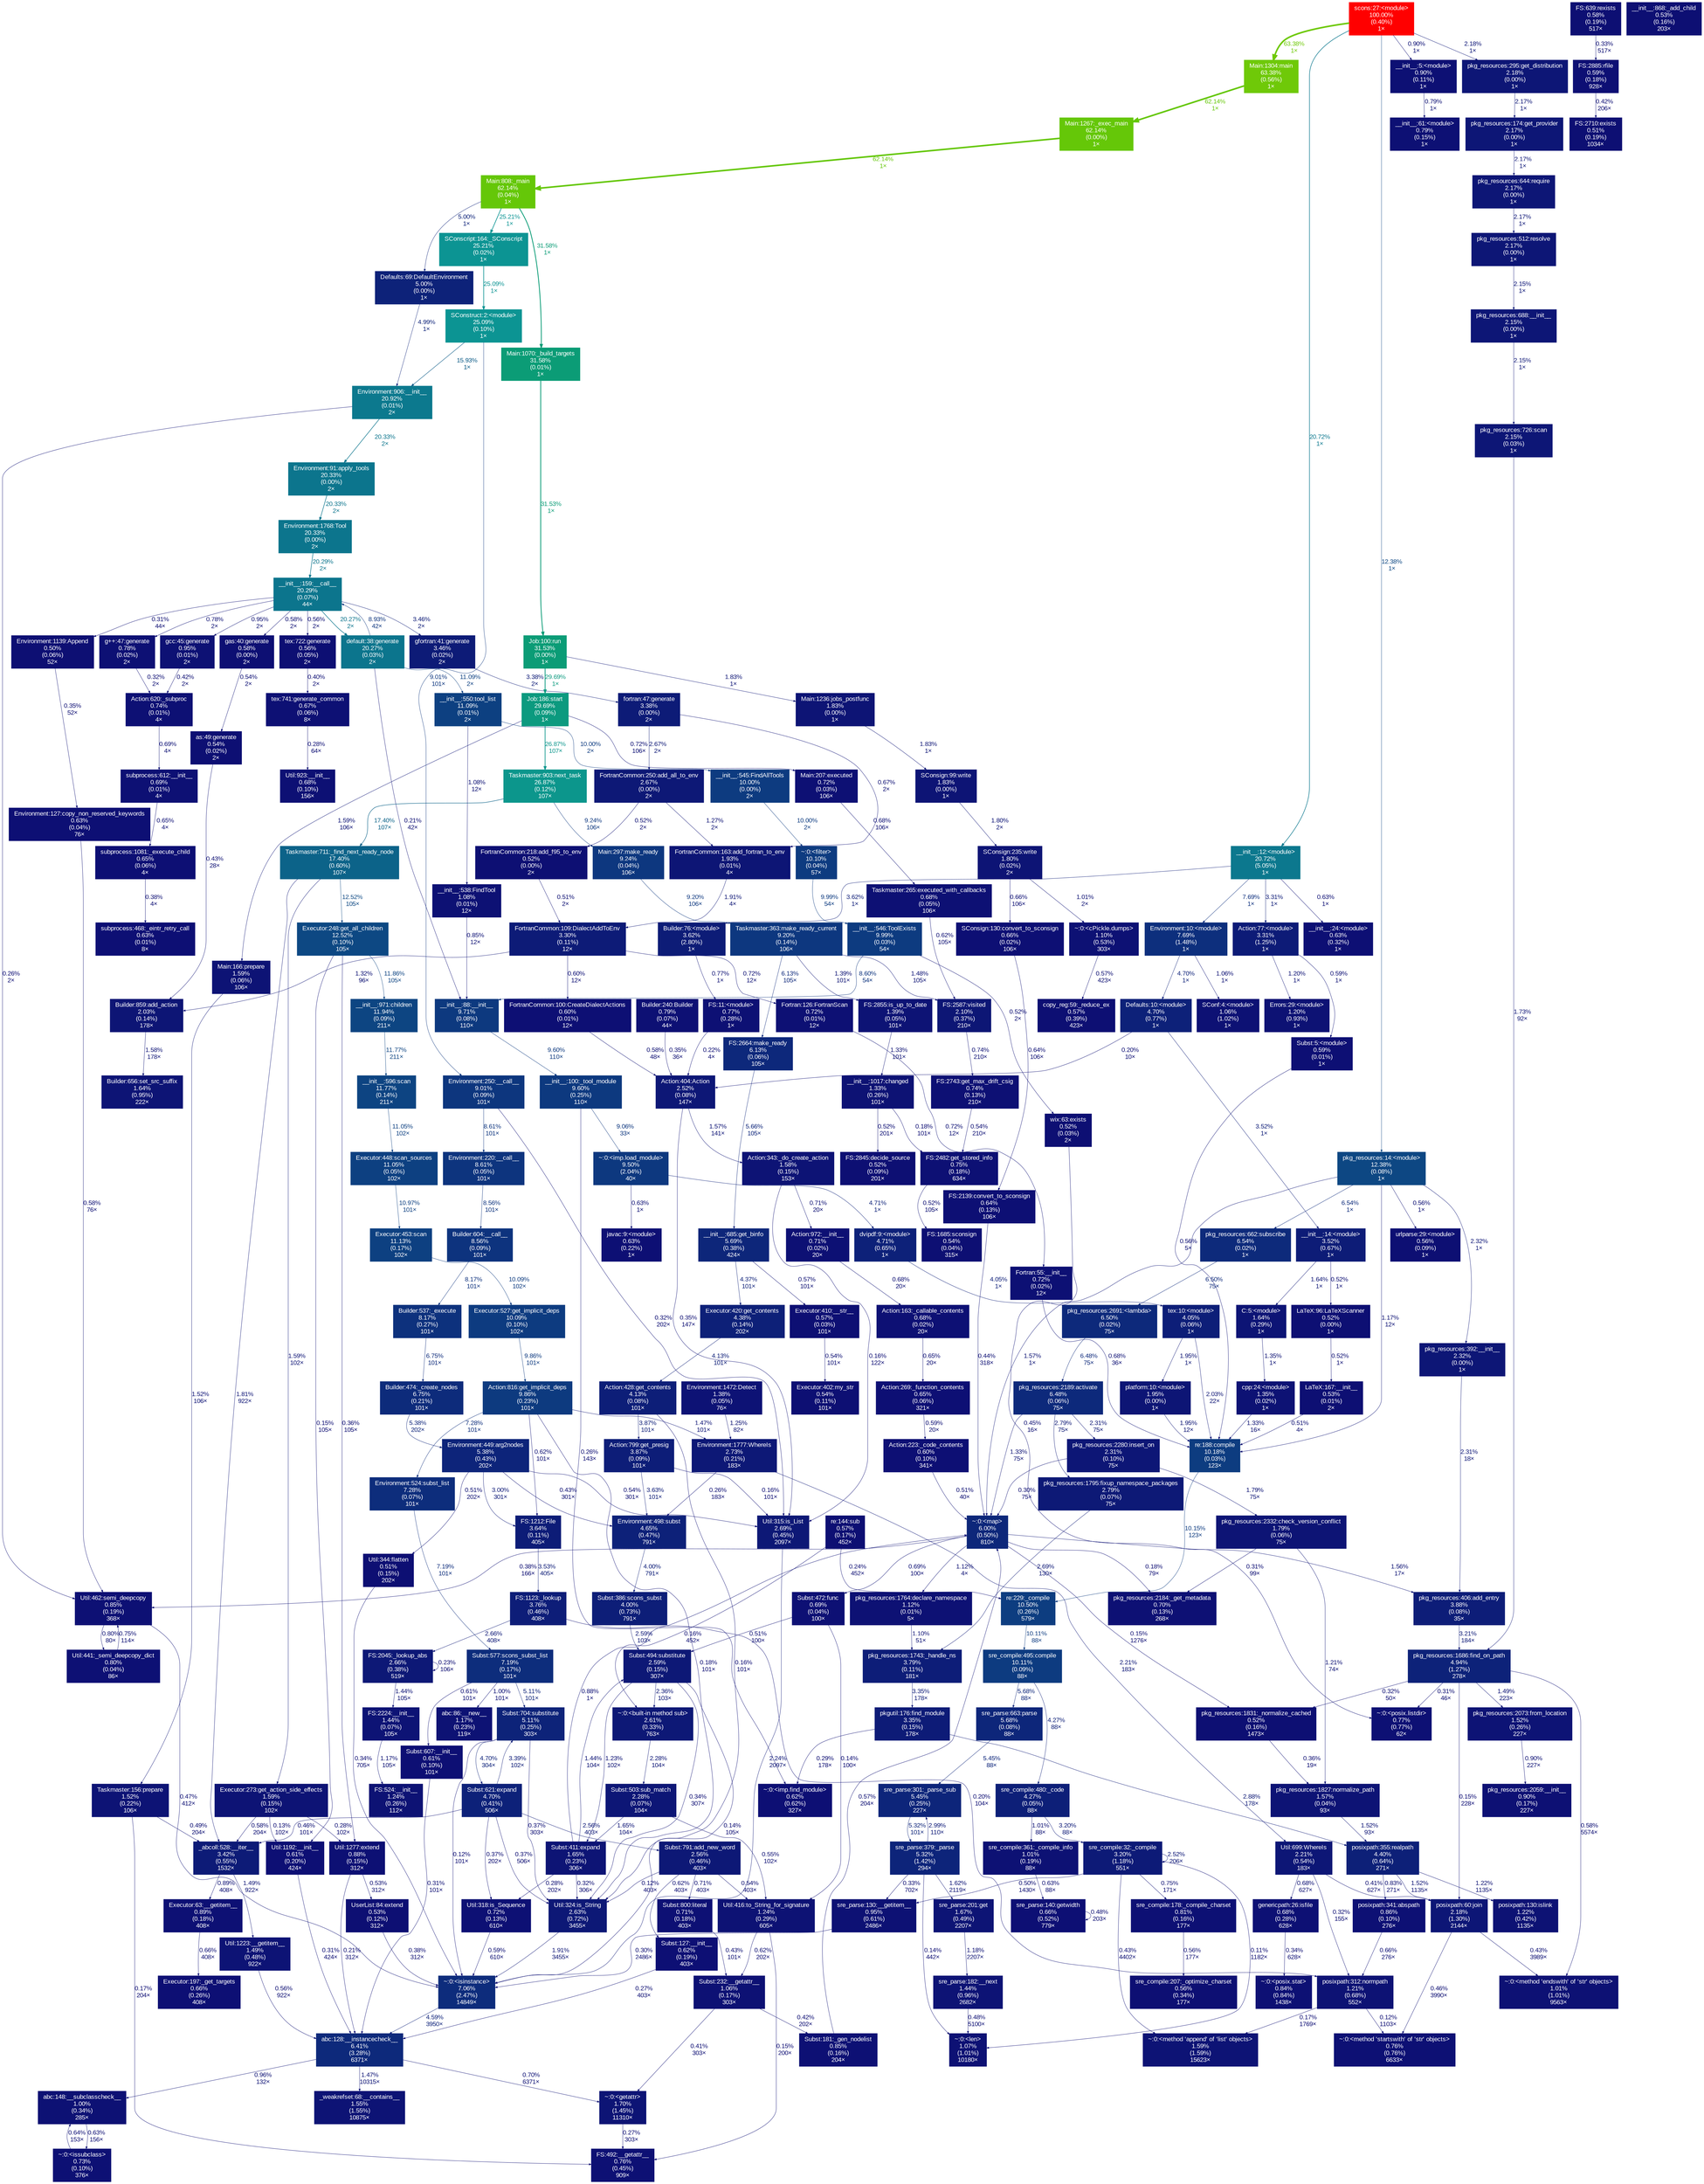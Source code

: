 digraph {
	graph [ranksep=0.25, fontname=Arial, nodesep=0.125];
	node [fontname=Arial, style=filled, height=0, width=0, shape=box, fontcolor=white];
	edge [fontname=Arial];
	2 [color="#0d0f74", fontcolor="#ffffff", fontsize="10.00", label="subprocess:468:_eintr_retry_call\n0.63%\n(0.01%)\n8×"];
	3 [color="#0d0f74", fontcolor="#ffffff", fontsize="10.00", label="subprocess:1081:_execute_child\n0.65%\n(0.06%)\n4×"];
	3 -> 2 [color="#0d0e73", label="0.38%\n4×", arrowsize="0.35", fontsize="10.00", fontcolor="#0d0e73", labeldistance="0.50", penwidth="0.50"];
	5 [color="#0d1375", fontcolor="#ffffff", fontsize="10.00", label="Action:343:_do_create_action\n1.58%\n(0.15%)\n153×"];
	5 -> 610 [color="#0d1074", label="0.71%\n20×", arrowsize="0.35", fontsize="10.00", fontcolor="#0d1074", labeldistance="0.50", penwidth="0.50"];
	5 -> 280 [color="#0d0d73", label="0.16%\n122×", arrowsize="0.35", fontsize="10.00", fontcolor="#0d0d73", labeldistance="0.50", penwidth="0.50"];
	7 [color="#0d1776", fontcolor="#ffffff", fontsize="10.00", label="Action:404:Action\n2.52%\n(0.08%)\n147×"];
	7 -> 280 [color="#0d0e73", label="0.35%\n147×", arrowsize="0.35", fontsize="10.00", fontcolor="#0d0e73", labeldistance="0.50", penwidth="0.50"];
	7 -> 5 [color="#0d1375", label="1.57%\n141×", arrowsize="0.35", fontsize="10.00", fontcolor="#0d1375", labeldistance="0.50", penwidth="0.50"];
	9 [color="#0c798e", fontcolor="#ffffff", fontsize="10.00", label="Environment:906:__init__\n20.92%\n(0.01%)\n2×"];
	9 -> 303 [color="#0d0e73", label="0.26%\n2×", arrowsize="0.35", fontsize="10.00", fontcolor="#0d0e73", labeldistance="0.50", penwidth="0.50"];
	9 -> 310 [color="#0c758d", label="20.33%\n2×", arrowsize="0.45", fontsize="10.00", fontcolor="#0c758d", labeldistance="0.81", penwidth="0.81"];
	10 [color="#0d0f73", fontcolor="#ffffff", fontsize="10.00", label="LaTeX:167:__init__\n0.53%\n(0.01%)\n2×"];
	10 -> 1386 [color="#0d0f73", label="0.51%\n4×", arrowsize="0.35", fontsize="10.00", fontcolor="#0d0f73", labeldistance="0.50", penwidth="0.50"];
	11 [color="#0d0f73", fontcolor="#ffffff", fontsize="10.00", label="LaTeX:96:LaTeXScanner\n0.52%\n(0.00%)\n1×"];
	11 -> 10 [color="#0d0f73", label="0.52%\n1×", arrowsize="0.35", fontsize="10.00", fontcolor="#0d0f73", labeldistance="0.50", penwidth="0.50"];
	14 [color="#0d317d", fontcolor="#ffffff", fontsize="10.00", label="Builder:537:_execute\n8.17%\n(0.27%)\n101×"];
	14 -> 141 [color="#0d2b7b", label="6.75%\n101×", arrowsize="0.35", fontsize="10.00", fontcolor="#0d2b7b", labeldistance="0.50", penwidth="0.50"];
	16 [color="#0c758d", fontcolor="#ffffff", fontsize="10.00", label="__init__:159:__call__\n20.29%\n(0.07%)\n44×"];
	16 -> 20 [color="#0c758d", label="20.27%\n2×", arrowsize="0.45", fontsize="10.00", fontcolor="#0c758d", labeldistance="0.81", penwidth="0.81"];
	16 -> 209 [color="#0d0f73", label="0.58%\n2×", arrowsize="0.35", fontsize="10.00", fontcolor="#0d0f73", labeldistance="0.50", penwidth="0.50"];
	16 -> 86 [color="#0d1074", label="0.78%\n2×", arrowsize="0.35", fontsize="10.00", fontcolor="#0d1074", labeldistance="0.50", penwidth="0.50"];
	16 -> 87 [color="#0d1174", label="0.95%\n2×", arrowsize="0.35", fontsize="10.00", fontcolor="#0d1174", labeldistance="0.50", penwidth="0.50"];
	16 -> 220 [color="#0d0f73", label="0.56%\n2×", arrowsize="0.35", fontsize="10.00", fontcolor="#0d0f73", labeldistance="0.50", penwidth="0.50"];
	16 -> 364 [color="#0d1b77", label="3.46%\n2×", arrowsize="0.35", fontsize="10.00", fontcolor="#0d1b77", labeldistance="0.50", penwidth="0.50"];
	16 -> 680 [color="#0d0e73", label="0.31%\n44×", arrowsize="0.35", fontsize="10.00", fontcolor="#0d0e73", labeldistance="0.50", penwidth="0.50"];
	17 [color="#0d1074", fontcolor="#ffffff", fontsize="10.00", label="Main:207:executed\n0.72%\n(0.03%)\n106×"];
	17 -> 400 [color="#0d1074", label="0.68%\n106×", arrowsize="0.35", fontsize="10.00", fontcolor="#0d1074", labeldistance="0.50", penwidth="0.50"];
	18 [color="#0c9a7f", fontcolor="#ffffff", fontsize="10.00", label="Job:186:start\n29.69%\n(0.09%)\n1×"];
	18 -> 1330 [color="#0d1375", label="1.59%\n106×", arrowsize="0.35", fontsize="10.00", fontcolor="#0d1375", labeldistance="0.50", penwidth="0.50"];
	18 -> 589 [color="#0c968c", label="26.87%\n107×", arrowsize="0.52", fontsize="10.00", fontcolor="#0c968c", labeldistance="1.07", penwidth="1.07"];
	18 -> 17 [color="#0d1074", label="0.72%\n106×", arrowsize="0.35", fontsize="10.00", fontcolor="#0d1074", labeldistance="0.50", penwidth="0.50"];
	19 [color="#0c758d", fontcolor="#ffffff", fontsize="10.00", label="Environment:1768:Tool\n20.33%\n(0.00%)\n2×"];
	19 -> 16 [color="#0c758d", label="20.29%\n2×", arrowsize="0.45", fontsize="10.00", fontcolor="#0c758d", labeldistance="0.81", penwidth="0.81"];
	20 [color="#0c758d", fontcolor="#ffffff", fontsize="10.00", label="default:38:generate\n20.27%\n(0.03%)\n2×"];
	20 -> 16 [color="#0d357e", label="8.93%\n42×", arrowsize="0.35", fontsize="10.00", fontcolor="#0d357e", labeldistance="0.50", penwidth="0.50"];
	20 -> 915 [color="#0d4081", label="11.09%\n2×", arrowsize="0.35", fontsize="10.00", fontcolor="#0d4081", labeldistance="0.50", penwidth="0.50"];
	20 -> 1134 [color="#0d0e73", label="0.21%\n42×", arrowsize="0.35", fontsize="10.00", fontcolor="#0d0e73", labeldistance="0.50", penwidth="0.50"];
	22 [color="#0b9c76", fontcolor="#ffffff", fontsize="10.00", label="Main:1070:_build_targets\n31.58%\n(0.01%)\n1×"];
	22 -> 1232 [color="#0b9c76", label="31.53%\n1×", arrowsize="0.56", fontsize="10.00", fontcolor="#0b9c76", labeldistance="1.26", penwidth="1.26"];
	23 [color="#0d1b77", fontcolor="#ffffff", fontsize="10.00", label="Action:77:<module>\n3.31%\n(1.25%)\n1×"];
	23 -> 165 [color="#0d0f74", label="0.59%\n1×", arrowsize="0.35", fontsize="10.00", fontcolor="#0d0f74", labeldistance="0.50", penwidth="0.50"];
	23 -> 428 [color="#0d1274", label="1.20%\n1×", arrowsize="0.35", fontsize="10.00", fontcolor="#0d1274", labeldistance="0.50", penwidth="0.50"];
	24 [color="#0c788e", fontcolor="#ffffff", fontsize="10.00", label="__init__:12:<module>\n20.72%\n(5.05%)\n1×"];
	24 -> 59 [color="#0d0f74", label="0.63%\n1×", arrowsize="0.35", fontsize="10.00", fontcolor="#0d0f74", labeldistance="0.50", penwidth="0.50"];
	24 -> 436 [color="#0d2f7d", label="7.69%\n1×", arrowsize="0.35", fontsize="10.00", fontcolor="#0d2f7d", labeldistance="0.50", penwidth="0.50"];
	24 -> 23 [color="#0d1b77", label="3.31%\n1×", arrowsize="0.35", fontsize="10.00", fontcolor="#0d1b77", labeldistance="0.50", penwidth="0.50"];
	24 -> 541 [color="#0d1c77", label="3.62%\n1×", arrowsize="0.35", fontsize="10.00", fontcolor="#0d1c77", labeldistance="0.50", penwidth="0.50"];
	25 [color="#0d1074", fontcolor="#ffffff", fontsize="10.00", label="__init__:61:<module>\n0.79%\n(0.15%)\n1×"];
	26 [color="#0d1074", fontcolor="#ffffff", fontsize="10.00", label="__init__:5:<module>\n0.90%\n(0.11%)\n1×"];
	26 -> 25 [color="#0d1074", label="0.79%\n1×", arrowsize="0.35", fontsize="10.00", fontcolor="#0d1074", labeldistance="0.50", penwidth="0.50"];
	30 [color="#65c708", fontcolor="#ffffff", fontsize="10.00", label="Main:808:_main\n62.14%\n(0.04%)\n1×"];
	30 -> 22 [color="#0b9c76", label="31.58%\n1×", arrowsize="0.56", fontsize="10.00", fontcolor="#0b9c76", labeldistance="1.26", penwidth="1.26"];
	30 -> 38 [color="#0c9493", label="25.21%\n1×", arrowsize="0.50", fontsize="10.00", fontcolor="#0c9493", labeldistance="1.01", penwidth="1.01"];
	30 -> 613 [color="#0d2279", label="5.00%\n1×", arrowsize="0.35", fontsize="10.00", fontcolor="#0d2279", labeldistance="0.50", penwidth="0.50"];
	38 [color="#0c9493", fontcolor="#ffffff", fontsize="10.00", label="SConscript:164:_SConscript\n25.21%\n(0.02%)\n1×"];
	38 -> 614 [color="#0c9493", label="25.09%\n1×", arrowsize="0.50", fontsize="10.00", fontcolor="#0c9493", labeldistance="1.00", penwidth="1.00"];
	48 [color="#0d1074", fontcolor="#ffffff", fontsize="10.00", label="Util:1277:extend\n0.88%\n(0.15%)\n312×"];
	48 -> 290 [color="#0d0f73", label="0.53%\n312×", arrowsize="0.35", fontsize="10.00", fontcolor="#0d0f73", labeldistance="0.50", penwidth="0.50"];
	48 -> 508 [color="#0d0e73", label="0.21%\n312×", arrowsize="0.35", fontsize="10.00", fontcolor="#0d0e73", labeldistance="0.50", penwidth="0.50"];
	49 [color="#0d4883", fontcolor="#ffffff", fontsize="10.00", label="Executor:248:get_all_children\n12.52%\n(0.10%)\n105×"];
	49 -> 48 [color="#0d0e73", label="0.36%\n105×", arrowsize="0.35", fontsize="10.00", fontcolor="#0d0e73", labeldistance="0.50", penwidth="0.50"];
	49 -> 190 [color="#0d4482", label="11.86%\n105×", arrowsize="0.35", fontsize="10.00", fontcolor="#0d4482", labeldistance="0.50", penwidth="0.50"];
	49 -> 103 [color="#0d0d73", label="0.15%\n105×", arrowsize="0.35", fontsize="10.00", fontcolor="#0d0d73", labeldistance="0.50", penwidth="0.50"];
	50 [color="#0d1375", fontcolor="#ffffff", fontsize="10.00", label="Executor:273:get_action_side_effects\n1.59%\n(0.15%)\n102×"];
	50 -> 48 [color="#0d0e73", label="0.28%\n102×", arrowsize="0.35", fontsize="10.00", fontcolor="#0d0e73", labeldistance="0.50", penwidth="0.50"];
	50 -> 972 [color="#0d0f73", label="0.58%\n204×", arrowsize="0.35", fontsize="10.00", fontcolor="#0d0f73", labeldistance="0.50", penwidth="0.50"];
	50 -> 103 [color="#0d0d73", label="0.13%\n102×", arrowsize="0.35", fontsize="10.00", fontcolor="#0d0d73", labeldistance="0.50", penwidth="0.50"];
	59 [color="#0d0f74", fontcolor="#ffffff", fontsize="10.00", label="__init__:24:<module>\n0.63%\n(0.32%)\n1×"];
	61 [color="#0d1274", fontcolor="#ffffff", fontsize="10.00", label="FS:524:__init__\n1.24%\n(0.26%)\n112×"];
	65 [color="#0d2d7c", fontcolor="#ffffff", fontsize="10.00", label="Environment:524:subst_list\n7.28%\n(0.07%)\n101×"];
	65 -> 555 [color="#0d2d7c", label="7.19%\n101×", arrowsize="0.35", fontsize="10.00", fontcolor="#0d2d7c", labeldistance="0.50", penwidth="0.50"];
	66 [color="#0d3a7f", fontcolor="#ffffff", fontsize="10.00", label="Action:816:get_implicit_deps\n9.86%\n(0.23%)\n101×"];
	66 -> 65 [color="#0d2d7c", label="7.28%\n101×", arrowsize="0.35", fontsize="10.00", fontcolor="#0d2d7c", labeldistance="0.50", penwidth="0.50"];
	66 -> 291 [color="#0d0d73", label="0.18%\n101×", arrowsize="0.35", fontsize="10.00", fontcolor="#0d0d73", labeldistance="0.50", penwidth="0.50"];
	66 -> 619 [color="#0d0f74", label="0.62%\n101×", arrowsize="0.35", fontsize="10.00", fontcolor="#0d0f74", labeldistance="0.50", penwidth="0.50"];
	66 -> 203 [color="#0d1375", label="1.47%\n101×", arrowsize="0.35", fontsize="10.00", fontcolor="#0d1375", labeldistance="0.50", penwidth="0.50"];
	68 [color="#0d377f", fontcolor="#ffffff", fontsize="10.00", label="Taskmaster:363:make_ready_current\n9.20%\n(0.14%)\n106×"];
	68 -> 263 [color="#0d1375", label="1.48%\n105×", arrowsize="0.35", fontsize="10.00", fontcolor="#0d1375", labeldistance="0.50", penwidth="0.50"];
	68 -> 152 [color="#0d1375", label="1.39%\n101×", arrowsize="0.35", fontsize="10.00", fontcolor="#0d1375", labeldistance="0.50", penwidth="0.50"];
	68 -> 607 [color="#0d287b", label="6.13%\n105×", arrowsize="0.35", fontsize="10.00", fontcolor="#0d287b", labeldistance="0.50", penwidth="0.50"];
	73 [color="#6fc908", fontcolor="#ffffff", fontsize="10.00", label="Main:1304:main\n63.38%\n(0.56%)\n1×"];
	73 -> 299 [color="#65c708", label="62.14%\n1×", arrowsize="0.79", fontsize="10.00", fontcolor="#65c708", labeldistance="2.49", penwidth="2.49"];
	75 [color="#0d4783", fontcolor="#ffffff", fontsize="10.00", label="pkg_resources:14:<module>\n12.38%\n(0.08%)\n1×"];
	75 -> 1351 [color="#0d1676", label="2.32%\n1×", arrowsize="0.35", fontsize="10.00", fontcolor="#0d1676", labeldistance="0.50", penwidth="0.50"];
	75 -> 185 [color="#0d0f73", label="0.56%\n1×", arrowsize="0.35", fontsize="10.00", fontcolor="#0d0f73", labeldistance="0.50", penwidth="0.50"];
	75 -> 1108 [color="#0d2a7b", label="6.54%\n1×", arrowsize="0.35", fontsize="10.00", fontcolor="#0d2a7b", labeldistance="0.50", penwidth="0.50"];
	75 -> 1386 [color="#0d1274", label="1.17%\n12×", arrowsize="0.35", fontsize="10.00", fontcolor="#0d1274", labeldistance="0.50", penwidth="0.50"];
	75 -> 123 [color="#0d1375", label="1.57%\n1×", arrowsize="0.35", fontsize="10.00", fontcolor="#0d1375", labeldistance="0.50", penwidth="0.50"];
	80 [color="#0d1d78", fontcolor="#ffffff", fontsize="10.00", label="pkg_resources:1743:_handle_ns\n3.79%\n(0.11%)\n181×"];
	80 -> 635 [color="#0d1b77", label="3.35%\n178×", arrowsize="0.35", fontsize="10.00", fontcolor="#0d1b77", labeldistance="0.50", penwidth="0.50"];
	82 [color="#0d1375", fontcolor="#ffffff", fontsize="10.00", label="Taskmaster:156:prepare\n1.52%\n(0.22%)\n106×"];
	82 -> 972 [color="#0d0f73", label="0.49%\n204×", arrowsize="0.35", fontsize="10.00", fontcolor="#0d0f73", labeldistance="0.50", penwidth="0.50"];
	82 -> 603 [color="#0d0d73", label="0.17%\n204×", arrowsize="0.35", fontsize="10.00", fontcolor="#0d0d73", labeldistance="0.50", penwidth="0.50"];
	84 [color="#0d3b80", fontcolor="#ffffff", fontsize="10.00", label="~:0:<filter>\n10.10%\n(0.04%)\n57×"];
	84 -> 98 [color="#0d3b80", label="9.99%\n54×", arrowsize="0.35", fontsize="10.00", fontcolor="#0d3b80", labeldistance="0.50", penwidth="0.50"];
	85 [color="#0d1074", fontcolor="#ffffff", fontsize="10.00", label="Action:620:_subproc\n0.74%\n(0.01%)\n4×"];
	85 -> 286 [color="#0d1074", label="0.69%\n4×", arrowsize="0.35", fontsize="10.00", fontcolor="#0d1074", labeldistance="0.50", penwidth="0.50"];
	86 [color="#0d1074", fontcolor="#ffffff", fontsize="10.00", label="g++:47:generate\n0.78%\n(0.02%)\n2×"];
	86 -> 85 [color="#0d0e73", label="0.32%\n2×", arrowsize="0.35", fontsize="10.00", fontcolor="#0d0e73", labeldistance="0.50", penwidth="0.50"];
	87 [color="#0d1174", fontcolor="#ffffff", fontsize="10.00", label="gcc:45:generate\n0.95%\n(0.01%)\n2×"];
	87 -> 85 [color="#0d0e73", label="0.42%\n2×", arrowsize="0.35", fontsize="10.00", fontcolor="#0d0e73", labeldistance="0.50", penwidth="0.50"];
	89 [color="#0d3b80", fontcolor="#ffffff", fontsize="10.00", label="sre_compile:495:compile\n10.11%\n(0.09%)\n88×"];
	89 -> 402 [color="#0d1f78", label="4.27%\n88×", arrowsize="0.35", fontsize="10.00", fontcolor="#0d1f78", labeldistance="0.50", penwidth="0.50"];
	89 -> 439 [color="#0d267a", label="5.68%\n88×", arrowsize="0.35", fontsize="10.00", fontcolor="#0d267a", labeldistance="0.50", penwidth="0.50"];
	98 [color="#0d3b80", fontcolor="#ffffff", fontsize="10.00", label="__init__:546:ToolExists\n9.99%\n(0.03%)\n54×"];
	98 -> 710 [color="#0d0f73", label="0.52%\n2×", arrowsize="0.35", fontsize="10.00", fontcolor="#0d0f73", labeldistance="0.50", penwidth="0.50"];
	98 -> 1134 [color="#0d347e", label="8.60%\n54×", arrowsize="0.35", fontsize="10.00", fontcolor="#0d347e", labeldistance="0.50", penwidth="0.50"];
	101 [color="#0d1074", fontcolor="#ffffff", fontsize="10.00", label="tex:741:generate_common\n0.67%\n(0.06%)\n8×"];
	101 -> 359 [color="#0d0e73", label="0.28%\n64×", arrowsize="0.35", fontsize="10.00", fontcolor="#0d0e73", labeldistance="0.50", penwidth="0.50"];
	103 [color="#0d0f74", fontcolor="#ffffff", fontsize="10.00", label="Util:1192:__init__\n0.61%\n(0.20%)\n424×"];
	103 -> 508 [color="#0d0e73", label="0.31%\n424×", arrowsize="0.35", fontsize="10.00", fontcolor="#0d0e73", labeldistance="0.50", penwidth="0.50"];
	105 [color="#0d1676", fontcolor="#ffffff", fontsize="10.00", label="pkg_resources:174:get_provider\n2.17%\n(0.00%)\n1×"];
	105 -> 847 [color="#0d1676", label="2.17%\n1×", arrowsize="0.35", fontsize="10.00", fontcolor="#0d1676", labeldistance="0.50", penwidth="0.50"];
	106 [color="#0d1676", fontcolor="#ffffff", fontsize="10.00", label="pkg_resources:295:get_distribution\n2.18%\n(0.00%)\n1×"];
	106 -> 105 [color="#0d1676", label="2.17%\n1×", arrowsize="0.35", fontsize="10.00", fontcolor="#0d1676", labeldistance="0.50", penwidth="0.50"];
	119 [color="#0d0f73", fontcolor="#ffffff", fontsize="10.00", label="pkg_resources:1831:_normalize_cached\n0.52%\n(0.16%)\n1473×"];
	119 -> 343 [color="#0d0e73", label="0.36%\n19×", arrowsize="0.35", fontsize="10.00", fontcolor="#0d0e73", labeldistance="0.50", penwidth="0.50"];
	121 [color="#0d2279", fontcolor="#ffffff", fontsize="10.00", label="pkg_resources:1686:find_on_path\n4.94%\n(1.27%)\n278×"];
	121 -> 1222 [color="#0d0e73", label="0.31%\n46×", arrowsize="0.35", fontsize="10.00", fontcolor="#0d0e73", labeldistance="0.50", penwidth="0.50"];
	121 -> 270 [color="#0d0f73", label="0.58%\n5574×", arrowsize="0.35", fontsize="10.00", fontcolor="#0d0f73", labeldistance="0.50", penwidth="0.50"];
	121 -> 271 [color="#0d0d73", label="0.15%\n228×", arrowsize="0.35", fontsize="10.00", fontcolor="#0d0d73", labeldistance="0.50", penwidth="0.50"];
	121 -> 119 [color="#0d0e73", label="0.32%\n50×", arrowsize="0.35", fontsize="10.00", fontcolor="#0d0e73", labeldistance="0.50", penwidth="0.50"];
	121 -> 606 [color="#0d1375", label="1.49%\n223×", arrowsize="0.35", fontsize="10.00", fontcolor="#0d1375", labeldistance="0.50", penwidth="0.50"];
	122 [color="#0d1676", fontcolor="#ffffff", fontsize="10.00", label="pkg_resources:2280:insert_on\n2.31%\n(0.10%)\n75×"];
	122 -> 344 [color="#0d1475", label="1.79%\n75×", arrowsize="0.35", fontsize="10.00", fontcolor="#0d1475", labeldistance="0.50", penwidth="0.50"];
	122 -> 123 [color="#0d0e73", label="0.30%\n75×", arrowsize="0.35", fontsize="10.00", fontcolor="#0d0e73", labeldistance="0.50", penwidth="0.50"];
	123 [color="#0d277a", fontcolor="#ffffff", fontsize="10.00", label="~:0:<map>\n6.00%\n(0.50%)\n810×"];
	123 -> 130 [color="#0d1074", label="0.69%\n100×", arrowsize="0.35", fontsize="10.00", fontcolor="#0d1074", labeldistance="0.50", penwidth="0.50"];
	123 -> 264 [color="#0d1174", label="1.12%\n4×", arrowsize="0.35", fontsize="10.00", fontcolor="#0d1174", labeldistance="0.50", penwidth="0.50"];
	123 -> 303 [color="#0d0e73", label="0.38%\n166×", arrowsize="0.35", fontsize="10.00", fontcolor="#0d0e73", labeldistance="0.50", penwidth="0.50"];
	123 -> 320 [color="#0d1375", label="1.56%\n17×", arrowsize="0.35", fontsize="10.00", fontcolor="#0d1375", labeldistance="0.50", penwidth="0.50"];
	123 -> 689 [color="#0d0d73", label="0.18%\n79×", arrowsize="0.35", fontsize="10.00", fontcolor="#0d0d73", labeldistance="0.50", penwidth="0.50"];
	123 -> 119 [color="#0d0d73", label="0.15%\n1276×", arrowsize="0.35", fontsize="10.00", fontcolor="#0d0d73", labeldistance="0.50", penwidth="0.50"];
	128 [color="#0d1274", fontcolor="#ffffff", fontsize="10.00", label="Util:416:to_String_for_signature\n1.24%\n(0.29%)\n605×"];
	128 -> 354 [color="#0d0f74", label="0.62%\n202×", arrowsize="0.35", fontsize="10.00", fontcolor="#0d0f74", labeldistance="0.50", penwidth="0.50"];
	128 -> 603 [color="#0d0d73", label="0.15%\n200×", arrowsize="0.35", fontsize="10.00", fontcolor="#0d0d73", labeldistance="0.50", penwidth="0.50"];
	129 [color="#0d1876", fontcolor="#ffffff", fontsize="10.00", label="Subst:791:add_new_word\n2.56%\n(0.46%)\n403×"];
	129 -> 128 [color="#0d0f73", label="0.54%\n403×", arrowsize="0.35", fontsize="10.00", fontcolor="#0d0f73", labeldistance="0.50", penwidth="0.50"];
	129 -> 291 [color="#0d0d73", label="0.12%\n403×", arrowsize="0.35", fontsize="10.00", fontcolor="#0d0d73", labeldistance="0.50", penwidth="0.50"];
	129 -> 565 [color="#0d0f74", label="0.62%\n403×", arrowsize="0.35", fontsize="10.00", fontcolor="#0d0f74", labeldistance="0.50", penwidth="0.50"];
	129 -> 218 [color="#0d1074", label="0.71%\n403×", arrowsize="0.35", fontsize="10.00", fontcolor="#0d1074", labeldistance="0.50", penwidth="0.50"];
	130 [color="#0d1074", fontcolor="#ffffff", fontsize="10.00", label="Subst:472:func\n0.69%\n(0.04%)\n100×"];
	130 -> 128 [color="#0d0d73", label="0.14%\n100×", arrowsize="0.35", fontsize="10.00", fontcolor="#0d0d73", labeldistance="0.50", penwidth="0.50"];
	130 -> 307 [color="#0d0f73", label="0.51%\n100×", arrowsize="0.35", fontsize="10.00", fontcolor="#0d0f73", labeldistance="0.50", penwidth="0.50"];
	131 [color="#0d1676", fontcolor="#ffffff", fontsize="10.00", label="Subst:503:sub_match\n2.28%\n(0.07%)\n104×"];
	131 -> 128 [color="#0d0f73", label="0.55%\n102×", arrowsize="0.35", fontsize="10.00", fontcolor="#0d0f73", labeldistance="0.50", penwidth="0.50"];
	131 -> 455 [color="#0d1475", label="1.65%\n104×", arrowsize="0.35", fontsize="10.00", fontcolor="#0d1475", labeldistance="0.50", penwidth="0.50"];
	135 [color="#0d387f", fontcolor="#ffffff", fontsize="10.00", label="~:0:<imp.load_module>\n9.50%\n(2.04%)\n40×"];
	135 -> 826 [color="#0d2179", label="4.71%\n1×", arrowsize="0.35", fontsize="10.00", fontcolor="#0d2179", labeldistance="0.50", penwidth="0.50"];
	135 -> 1111 [color="#0d0f74", label="0.63%\n1×", arrowsize="0.35", fontsize="10.00", fontcolor="#0d0f74", labeldistance="0.50", penwidth="0.50"];
	137 [color="#0d1274", fontcolor="#ffffff", fontsize="10.00", label="posixpath:130:islink\n1.22%\n(0.42%)\n1135×"];
	141 [color="#0d2b7b", fontcolor="#ffffff", fontsize="10.00", label="Builder:474:_create_nodes\n6.75%\n(0.21%)\n101×"];
	141 -> 258 [color="#0d247a", label="5.38%\n202×", arrowsize="0.35", fontsize="10.00", fontcolor="#0d247a", labeldistance="0.50", penwidth="0.50"];
	143 [color="#0d1174", fontcolor="#ffffff", fontsize="10.00", label="SConf:4:<module>\n1.06%\n(1.02%)\n1×"];
	151 [color="#0d1274", fontcolor="#ffffff", fontsize="10.00", label="__init__:1017:changed\n1.33%\n(0.26%)\n101×"];
	151 -> 194 [color="#0d0f73", label="0.52%\n201×", arrowsize="0.35", fontsize="10.00", fontcolor="#0d0f73", labeldistance="0.50", penwidth="0.50"];
	151 -> 234 [color="#0d0d73", label="0.18%\n101×", arrowsize="0.35", fontsize="10.00", fontcolor="#0d0d73", labeldistance="0.50", penwidth="0.50"];
	152 [color="#0d1375", fontcolor="#ffffff", fontsize="10.00", label="FS:2855:is_up_to_date\n1.39%\n(0.05%)\n101×"];
	152 -> 151 [color="#0d1274", label="1.33%\n101×", arrowsize="0.35", fontsize="10.00", fontcolor="#0d1274", labeldistance="0.50", penwidth="0.50"];
	165 [color="#0d0f74", fontcolor="#ffffff", fontsize="10.00", label="Subst:5:<module>\n0.59%\n(0.01%)\n1×"];
	165 -> 1386 [color="#0d0f73", label="0.56%\n5×", arrowsize="0.35", fontsize="10.00", fontcolor="#0d0f73", labeldistance="0.50", penwidth="0.50"];
	175 [color="#0d1c77", fontcolor="#ffffff", fontsize="10.00", label="__init__:14:<module>\n3.52%\n(0.67%)\n1×"];
	175 -> 641 [color="#0d1475", label="1.64%\n1×", arrowsize="0.35", fontsize="10.00", fontcolor="#0d1475", labeldistance="0.50", penwidth="0.50"];
	175 -> 11 [color="#0d0f73", label="0.52%\n1×", arrowsize="0.35", fontsize="10.00", fontcolor="#0d0f73", labeldistance="0.50", penwidth="0.50"];
	183 [color="#0d1074", fontcolor="#ffffff", fontsize="10.00", label="FS:11:<module>\n0.77%\n(0.28%)\n1×"];
	183 -> 7 [color="#0d0e73", label="0.22%\n4×", arrowsize="0.35", fontsize="10.00", fontcolor="#0d0e73", labeldistance="0.50", penwidth="0.50"];
	185 [color="#0d0f73", fontcolor="#ffffff", fontsize="10.00", label="urlparse:29:<module>\n0.56%\n(0.09%)\n1×"];
	189 [color="#0d4482", fontcolor="#ffffff", fontsize="10.00", label="__init__:596:scan\n11.77%\n(0.14%)\n211×"];
	189 -> 432 [color="#0d4081", label="11.05%\n102×", arrowsize="0.35", fontsize="10.00", fontcolor="#0d4081", labeldistance="0.50", penwidth="0.50"];
	190 [color="#0d4582", fontcolor="#ffffff", fontsize="10.00", label="__init__:971:children\n11.94%\n(0.09%)\n211×"];
	190 -> 189 [color="#0d4482", label="11.77%\n211×", arrowsize="0.35", fontsize="10.00", fontcolor="#0d4482", labeldistance="0.50", penwidth="0.50"];
	194 [color="#0d0f73", fontcolor="#ffffff", fontsize="10.00", label="FS:2845:decide_source\n0.52%\n(0.09%)\n201×"];
	202 [color="#0d1676", fontcolor="#ffffff", fontsize="10.00", label="Util:699:WhereIs\n2.21%\n(0.54%)\n183×"];
	202 -> 271 [color="#0d0e73", label="0.41%\n627×", arrowsize="0.35", fontsize="10.00", fontcolor="#0d0e73", labeldistance="0.50", penwidth="0.50"];
	202 -> 821 [color="#0d1074", label="0.68%\n627×", arrowsize="0.35", fontsize="10.00", fontcolor="#0d1074", labeldistance="0.50", penwidth="0.50"];
	202 -> 298 [color="#0d0e73", label="0.32%\n155×", arrowsize="0.35", fontsize="10.00", fontcolor="#0d0e73", labeldistance="0.50", penwidth="0.50"];
	203 [color="#0d1876", fontcolor="#ffffff", fontsize="10.00", label="Environment:1777:WhereIs\n2.73%\n(0.21%)\n183×"];
	203 -> 202 [color="#0d1676", label="2.21%\n183×", arrowsize="0.35", fontsize="10.00", fontcolor="#0d1676", labeldistance="0.50", penwidth="0.50"];
	203 -> 442 [color="#0d0e73", label="0.26%\n183×", arrowsize="0.35", fontsize="10.00", fontcolor="#0d0e73", labeldistance="0.50", penwidth="0.50"];
	209 [color="#0d0f73", fontcolor="#ffffff", fontsize="10.00", label="gas:40:generate\n0.58%\n(0.00%)\n2×"];
	209 -> 370 [color="#0d0f73", label="0.54%\n2×", arrowsize="0.35", fontsize="10.00", fontcolor="#0d0f73", labeldistance="0.50", penwidth="0.50"];
	212 [color="#0d1e78", fontcolor="#ffffff", fontsize="10.00", label="Subst:386:scons_subst\n4.00%\n(0.73%)\n791×"];
	212 -> 307 [color="#0d1876", label="2.59%\n103×", arrowsize="0.35", fontsize="10.00", fontcolor="#0d1876", labeldistance="0.50", penwidth="0.50"];
	218 [color="#0d1074", fontcolor="#ffffff", fontsize="10.00", label="Subst:800:literal\n0.71%\n(0.18%)\n403×"];
	218 -> 354 [color="#0d0f73", label="0.43%\n101×", arrowsize="0.35", fontsize="10.00", fontcolor="#0d0f73", labeldistance="0.50", penwidth="0.50"];
	220 [color="#0d0f73", fontcolor="#ffffff", fontsize="10.00", label="tex:722:generate\n0.56%\n(0.05%)\n2×"];
	220 -> 101 [color="#0d0e73", label="0.40%\n2×", arrowsize="0.35", fontsize="10.00", fontcolor="#0d0e73", labeldistance="0.50", penwidth="0.50"];
	229 [color="#0d2179", fontcolor="#ffffff", fontsize="10.00", label="Subst:621:expand\n4.70%\n(0.41%)\n506×"];
	229 -> 129 [color="#0d1876", label="2.56%\n403×", arrowsize="0.35", fontsize="10.00", fontcolor="#0d1876", labeldistance="0.50", penwidth="0.50"];
	229 -> 291 [color="#0d0e73", label="0.37%\n506×", arrowsize="0.35", fontsize="10.00", fontcolor="#0d0e73", labeldistance="0.50", penwidth="0.50"];
	229 -> 230 [color="#0d1b77", label="3.39%\n102×", arrowsize="0.35", fontsize="10.00", fontcolor="#0d1b77", labeldistance="0.50", penwidth="0.50"];
	229 -> 309 [color="#0d0e73", label="0.37%\n202×", arrowsize="0.35", fontsize="10.00", fontcolor="#0d0e73", labeldistance="0.50", penwidth="0.50"];
	229 -> 972 [color="#0d0f73", label="0.46%\n101×", arrowsize="0.35", fontsize="10.00", fontcolor="#0d0f73", labeldistance="0.50", penwidth="0.50"];
	230 [color="#0d2379", fontcolor="#ffffff", fontsize="10.00", label="Subst:704:substitute\n5.11%\n(0.25%)\n303×"];
	230 -> 291 [color="#0d0e73", label="0.37%\n303×", arrowsize="0.35", fontsize="10.00", fontcolor="#0d0e73", labeldistance="0.50", penwidth="0.50"];
	230 -> 229 [color="#0d2179", label="4.70%\n304×", arrowsize="0.35", fontsize="10.00", fontcolor="#0d2179", labeldistance="0.50", penwidth="0.50"];
	230 -> 278 [color="#0d0d73", label="0.12%\n101×", arrowsize="0.35", fontsize="10.00", fontcolor="#0d0d73", labeldistance="0.50", penwidth="0.50"];
	232 [color="#0d0f73", fontcolor="#ffffff", fontsize="10.00", label="FS:1685:sconsign\n0.54%\n(0.04%)\n315×"];
	234 [color="#0d1074", fontcolor="#ffffff", fontsize="10.00", label="FS:2482:get_stored_info\n0.75%\n(0.18%)\n634×"];
	234 -> 232 [color="#0d0f73", label="0.52%\n105×", arrowsize="0.35", fontsize="10.00", fontcolor="#0d0f73", labeldistance="0.50", penwidth="0.50"];
	243 [color="#0d1475", fontcolor="#ffffff", fontsize="10.00", label="SConsign:235:write\n1.80%\n(0.02%)\n2×"];
	243 -> 1096 [color="#0d1174", label="1.01%\n2×", arrowsize="0.35", fontsize="10.00", fontcolor="#0d1174", labeldistance="0.50", penwidth="0.50"];
	243 -> 937 [color="#0d0f74", label="0.66%\n106×", arrowsize="0.35", fontsize="10.00", fontcolor="#0d0f74", labeldistance="0.50", penwidth="0.50"];
	258 [color="#0d247a", fontcolor="#ffffff", fontsize="10.00", label="Environment:449:arg2nodes\n5.38%\n(0.43%)\n202×"];
	258 -> 619 [color="#0d1977", label="3.00%\n301×", arrowsize="0.35", fontsize="10.00", fontcolor="#0d1977", labeldistance="0.50", penwidth="0.50"];
	258 -> 277 [color="#0d0f73", label="0.51%\n202×", arrowsize="0.35", fontsize="10.00", fontcolor="#0d0f73", labeldistance="0.50", penwidth="0.50"];
	258 -> 280 [color="#0d0f73", label="0.54%\n301×", arrowsize="0.35", fontsize="10.00", fontcolor="#0d0f73", labeldistance="0.50", penwidth="0.50"];
	258 -> 442 [color="#0d0f73", label="0.43%\n301×", arrowsize="0.35", fontsize="10.00", fontcolor="#0d0f73", labeldistance="0.50", penwidth="0.50"];
	262 [color="#0d1074", fontcolor="#ffffff", fontsize="10.00", label="FS:2743:get_max_drift_csig\n0.74%\n(0.13%)\n210×"];
	262 -> 234 [color="#0d0f73", label="0.54%\n210×", arrowsize="0.35", fontsize="10.00", fontcolor="#0d0f73", labeldistance="0.50", penwidth="0.50"];
	263 [color="#0d1675", fontcolor="#ffffff", fontsize="10.00", label="FS:2587:visited\n2.10%\n(0.37%)\n210×"];
	263 -> 262 [color="#0d1074", label="0.74%\n210×", arrowsize="0.35", fontsize="10.00", fontcolor="#0d1074", labeldistance="0.50", penwidth="0.50"];
	264 [color="#0d1174", fontcolor="#ffffff", fontsize="10.00", label="pkg_resources:1764:declare_namespace\n1.12%\n(0.01%)\n5×"];
	264 -> 80 [color="#0d1174", label="1.10%\n51×", arrowsize="0.35", fontsize="10.00", fontcolor="#0d1174", labeldistance="0.50", penwidth="0.50"];
	265 [color="#0d1976", fontcolor="#ffffff", fontsize="10.00", label="pkg_resources:1795:fixup_namespace_packages\n2.79%\n(0.07%)\n75×"];
	265 -> 80 [color="#0d1876", label="2.69%\n130×", arrowsize="0.35", fontsize="10.00", fontcolor="#0d1876", labeldistance="0.50", penwidth="0.50"];
	270 [color="#0d1174", fontcolor="#ffffff", fontsize="10.00", label="~:0:<method 'endswith' of 'str' objects>\n1.01%\n(1.01%)\n9563×"];
	271 [color="#0d1676", fontcolor="#ffffff", fontsize="10.00", label="posixpath:60:join\n2.18%\n(1.30%)\n2144×"];
	271 -> 1349 [color="#0d0f73", label="0.46%\n3990×", arrowsize="0.35", fontsize="10.00", fontcolor="#0d0f73", labeldistance="0.50", penwidth="0.50"];
	271 -> 270 [color="#0d0f73", label="0.43%\n3989×", arrowsize="0.35", fontsize="10.00", fontcolor="#0d0f73", labeldistance="0.50", penwidth="0.50"];
	277 [color="#0d0f73", fontcolor="#ffffff", fontsize="10.00", label="Util:344:flatten\n0.51%\n(0.15%)\n202×"];
	277 -> 278 [color="#0d0e73", label="0.34%\n705×", arrowsize="0.35", fontsize="10.00", fontcolor="#0d0e73", labeldistance="0.50", penwidth="0.50"];
	278 [color="#0d2c7c", fontcolor="#ffffff", fontsize="10.00", label="~:0:<isinstance>\n7.06%\n(2.47%)\n14849×"];
	278 -> 508 [color="#0d2179", label="4.59%\n3950×", arrowsize="0.35", fontsize="10.00", fontcolor="#0d2179", labeldistance="0.50", penwidth="0.50"];
	280 [color="#0d1876", fontcolor="#ffffff", fontsize="10.00", label="Util:315:is_List\n2.69%\n(0.45%)\n2097×"];
	280 -> 278 [color="#0d1676", label="2.24%\n2097×", arrowsize="0.35", fontsize="10.00", fontcolor="#0d1676", labeldistance="0.50", penwidth="0.50"];
	281 [color="#0d1174", fontcolor="#ffffff", fontsize="10.00", label="sre_parse:130:__getitem__\n0.95%\n(0.61%)\n2486×"];
	281 -> 278 [color="#0d0e73", label="0.30%\n2486×", arrowsize="0.35", fontsize="10.00", fontcolor="#0d0e73", labeldistance="0.50", penwidth="0.50"];
	286 [color="#0d1074", fontcolor="#ffffff", fontsize="10.00", label="subprocess:612:__init__\n0.69%\n(0.01%)\n4×"];
	286 -> 3 [color="#0d0f74", label="0.65%\n4×", arrowsize="0.35", fontsize="10.00", fontcolor="#0d0f74", labeldistance="0.50", penwidth="0.50"];
	290 [color="#0d0f73", fontcolor="#ffffff", fontsize="10.00", label="UserList:84:extend\n0.53%\n(0.12%)\n312×"];
	290 -> 278 [color="#0d0e73", label="0.38%\n312×", arrowsize="0.35", fontsize="10.00", fontcolor="#0d0e73", labeldistance="0.50", penwidth="0.50"];
	291 [color="#0d1876", fontcolor="#ffffff", fontsize="10.00", label="Util:324:is_String\n2.63%\n(0.72%)\n3455×"];
	291 -> 278 [color="#0d1575", label="1.91%\n3455×", arrowsize="0.35", fontsize="10.00", fontcolor="#0d1575", labeldistance="0.50", penwidth="0.50"];
	294 [color="#0d3d80", fontcolor="#ffffff", fontsize="10.00", label="re:229:_compile\n10.50%\n(0.26%)\n579×"];
	294 -> 89 [color="#0d3b80", label="10.11%\n88×", arrowsize="0.35", fontsize="10.00", fontcolor="#0d3b80", labeldistance="0.50", penwidth="0.50"];
	298 [color="#0d1274", fontcolor="#ffffff", fontsize="10.00", label="posixpath:312:normpath\n1.21%\n(0.68%)\n552×"];
	298 -> 1360 [color="#0d0d73", label="0.17%\n1769×", arrowsize="0.35", fontsize="10.00", fontcolor="#0d0d73", labeldistance="0.50", penwidth="0.50"];
	298 -> 1349 [color="#0d0d73", label="0.12%\n1103×", arrowsize="0.35", fontsize="10.00", fontcolor="#0d0d73", labeldistance="0.50", penwidth="0.50"];
	299 [color="#65c708", fontcolor="#ffffff", fontsize="10.00", label="Main:1267:_exec_main\n62.14%\n(0.00%)\n1×"];
	299 -> 30 [color="#65c708", label="62.14%\n1×", arrowsize="0.79", fontsize="10.00", fontcolor="#65c708", labeldistance="2.49", penwidth="2.49"];
	301 [color="#0d1074", fontcolor="#ffffff", fontsize="10.00", label="posixpath:341:abspath\n0.86%\n(0.10%)\n276×"];
	301 -> 298 [color="#0d0f74", label="0.66%\n276×", arrowsize="0.35", fontsize="10.00", fontcolor="#0d0f74", labeldistance="0.50", penwidth="0.50"];
	303 [color="#0d1074", fontcolor="#ffffff", fontsize="10.00", label="Util:462:semi_deepcopy\n0.85%\n(0.19%)\n368×"];
	303 -> 424 [color="#0d1074", label="0.80%\n80×", arrowsize="0.35", fontsize="10.00", fontcolor="#0d1074", labeldistance="0.50", penwidth="0.50"];
	303 -> 278 [color="#0d0f73", label="0.47%\n412×", arrowsize="0.35", fontsize="10.00", fontcolor="#0d0f73", labeldistance="0.50", penwidth="0.50"];
	306 [color="#0d1d78", fontcolor="#ffffff", fontsize="10.00", label="FS:1123:_lookup\n3.76%\n(0.46%)\n408×"];
	306 -> 298 [color="#0d0e73", label="0.20%\n104×", arrowsize="0.35", fontsize="10.00", fontcolor="#0d0e73", labeldistance="0.50", penwidth="0.50"];
	306 -> 569 [color="#0d1876", label="2.66%\n408×", arrowsize="0.35", fontsize="10.00", fontcolor="#0d1876", labeldistance="0.50", penwidth="0.50"];
	307 [color="#0d1876", fontcolor="#ffffff", fontsize="10.00", label="Subst:494:substitute\n2.59%\n(0.15%)\n307×"];
	307 -> 1399 [color="#0d1776", label="2.36%\n103×", arrowsize="0.35", fontsize="10.00", fontcolor="#0d1776", labeldistance="0.50", penwidth="0.50"];
	307 -> 291 [color="#0d0e73", label="0.34%\n307×", arrowsize="0.35", fontsize="10.00", fontcolor="#0d0e73", labeldistance="0.50", penwidth="0.50"];
	307 -> 278 [color="#0d0d73", label="0.14%\n105×", arrowsize="0.35", fontsize="10.00", fontcolor="#0d0d73", labeldistance="0.50", penwidth="0.50"];
	307 -> 455 [color="#0d1274", label="1.23%\n102×", arrowsize="0.35", fontsize="10.00", fontcolor="#0d1274", labeldistance="0.50", penwidth="0.50"];
	309 [color="#0d1074", fontcolor="#ffffff", fontsize="10.00", label="Util:318:is_Sequence\n0.72%\n(0.13%)\n610×"];
	309 -> 278 [color="#0d0f73", label="0.59%\n610×", arrowsize="0.35", fontsize="10.00", fontcolor="#0d0f73", labeldistance="0.50", penwidth="0.50"];
	310 [color="#0c758d", fontcolor="#ffffff", fontsize="10.00", label="Environment:91:apply_tools\n20.33%\n(0.00%)\n2×"];
	310 -> 19 [color="#0c758d", label="20.33%\n2×", arrowsize="0.45", fontsize="10.00", fontcolor="#0c758d", labeldistance="0.81", penwidth="0.81"];
	320 [color="#0d1d78", fontcolor="#ffffff", fontsize="10.00", label="pkg_resources:406:add_entry\n3.88%\n(0.08%)\n35×"];
	320 -> 121 [color="#0d1a77", label="3.21%\n184×", arrowsize="0.35", fontsize="10.00", fontcolor="#0d1a77", labeldistance="0.50", penwidth="0.50"];
	324 [color="#0d0f73", fontcolor="#ffffff", fontsize="10.00", label="copy_reg:59:_reduce_ex\n0.57%\n(0.39%)\n423×"];
	326 [color="#0d1274", fontcolor="#ffffff", fontsize="10.00", label="abc:86:__new__\n1.17%\n(0.23%)\n119×"];
	336 [color="#0d2179", fontcolor="#ffffff", fontsize="10.00", label="Defaults:10:<module>\n4.70%\n(0.77%)\n1×"];
	336 -> 7 [color="#0d0e73", label="0.20%\n10×", arrowsize="0.35", fontsize="10.00", fontcolor="#0d0e73", labeldistance="0.50", penwidth="0.50"];
	336 -> 175 [color="#0d1c77", label="3.52%\n1×", arrowsize="0.35", fontsize="10.00", fontcolor="#0d1c77", labeldistance="0.50", penwidth="0.50"];
	339 [color="#0d267a", fontcolor="#ffffff", fontsize="10.00", label="__init__:685:get_binfo\n5.69%\n(0.38%)\n424×"];
	339 -> 615 [color="#0d0f73", label="0.57%\n101×", arrowsize="0.35", fontsize="10.00", fontcolor="#0d0f73", labeldistance="0.50", penwidth="0.50"];
	339 -> 447 [color="#0d2078", label="4.37%\n101×", arrowsize="0.35", fontsize="10.00", fontcolor="#0d2078", labeldistance="0.50", penwidth="0.50"];
	343 [color="#0d1375", fontcolor="#ffffff", fontsize="10.00", label="pkg_resources:1827:normalize_path\n1.57%\n(0.04%)\n93×"];
	343 -> 500 [color="#0d1375", label="1.52%\n93×", arrowsize="0.35", fontsize="10.00", fontcolor="#0d1375", labeldistance="0.50", penwidth="0.50"];
	344 [color="#0d1475", fontcolor="#ffffff", fontsize="10.00", label="pkg_resources:2332:check_version_conflict\n1.79%\n(0.06%)\n75×"];
	344 -> 689 [color="#0d0e73", label="0.31%\n99×", arrowsize="0.35", fontsize="10.00", fontcolor="#0d0e73", labeldistance="0.50", penwidth="0.50"];
	344 -> 343 [color="#0d1274", label="1.21%\n74×", arrowsize="0.35", fontsize="10.00", fontcolor="#0d1274", labeldistance="0.50", penwidth="0.50"];
	354 [color="#0d1174", fontcolor="#ffffff", fontsize="10.00", label="Subst:232:__getattr__\n1.06%\n(0.17%)\n303×"];
	354 -> 506 [color="#0d0e73", label="0.41%\n303×", arrowsize="0.35", fontsize="10.00", fontcolor="#0d0e73", labeldistance="0.50", penwidth="0.50"];
	354 -> 454 [color="#0d0e73", label="0.42%\n202×", arrowsize="0.35", fontsize="10.00", fontcolor="#0d0e73", labeldistance="0.50", penwidth="0.50"];
	359 [color="#0d1074", fontcolor="#ffffff", fontsize="10.00", label="Util:923:__init__\n0.68%\n(0.10%)\n156×"];
	363 [color="#0d1b77", fontcolor="#ffffff", fontsize="10.00", label="FortranCommon:109:DialectAddToEnv\n3.30%\n(0.11%)\n12×"];
	363 -> 621 [color="#0d1274", label="1.32%\n96×", arrowsize="0.35", fontsize="10.00", fontcolor="#0d1274", labeldistance="0.50", penwidth="0.50"];
	363 -> 591 [color="#0d0f74", label="0.60%\n12×", arrowsize="0.35", fontsize="10.00", fontcolor="#0d0f74", labeldistance="0.50", penwidth="0.50"];
	363 -> 883 [color="#0d1074", label="0.72%\n12×", arrowsize="0.35", fontsize="10.00", fontcolor="#0d1074", labeldistance="0.50", penwidth="0.50"];
	364 [color="#0d1b77", fontcolor="#ffffff", fontsize="10.00", label="gfortran:41:generate\n3.46%\n(0.02%)\n2×"];
	364 -> 489 [color="#0d1b77", label="3.38%\n2×", arrowsize="0.35", fontsize="10.00", fontcolor="#0d1b77", labeldistance="0.50", penwidth="0.50"];
	370 [color="#0d0f73", fontcolor="#ffffff", fontsize="10.00", label="as:49:generate\n0.54%\n(0.02%)\n2×"];
	370 -> 621 [color="#0d0f73", label="0.43%\n28×", arrowsize="0.35", fontsize="10.00", fontcolor="#0d0f73", labeldistance="0.50", penwidth="0.50"];
	383 [color="#0d0f73", fontcolor="#ffffff", fontsize="10.00", label="Executor:402:my_str\n0.54%\n(0.11%)\n101×"];
	386 [color="#0d297b", fontcolor="#ffffff", fontsize="10.00", label="pkg_resources:2189:activate\n6.48%\n(0.06%)\n75×"];
	386 -> 265 [color="#0d1976", label="2.79%\n75×", arrowsize="0.35", fontsize="10.00", fontcolor="#0d1976", labeldistance="0.50", penwidth="0.50"];
	386 -> 122 [color="#0d1676", label="2.31%\n75×", arrowsize="0.35", fontsize="10.00", fontcolor="#0d1676", labeldistance="0.50", penwidth="0.50"];
	386 -> 123 [color="#0d1274", label="1.33%\n75×", arrowsize="0.35", fontsize="10.00", fontcolor="#0d1274", labeldistance="0.50", penwidth="0.50"];
	389 [color="#0c6389", fontcolor="#ffffff", fontsize="10.00", label="Taskmaster:711:_find_next_ready_node\n17.40%\n(0.60%)\n107×"];
	389 -> 972 [color="#0d1475", label="1.81%\n922×", arrowsize="0.35", fontsize="10.00", fontcolor="#0d1475", labeldistance="0.50", penwidth="0.50"];
	389 -> 49 [color="#0d4883", label="12.52%\n105×", arrowsize="0.35", fontsize="10.00", fontcolor="#0d4883", labeldistance="0.50", penwidth="0.50"];
	389 -> 50 [color="#0d1375", label="1.59%\n102×", arrowsize="0.35", fontsize="10.00", fontcolor="#0d1375", labeldistance="0.50", penwidth="0.50"];
	398 [color="#0d1575", fontcolor="#ffffff", fontsize="10.00", label="platform:10:<module>\n1.95%\n(0.00%)\n1×"];
	398 -> 1386 [color="#0d1575", label="1.95%\n12×", arrowsize="0.35", fontsize="10.00", fontcolor="#0d1575", labeldistance="0.50", penwidth="0.50"];
	399 [color="#0d1e78", fontcolor="#ffffff", fontsize="10.00", label="tex:10:<module>\n4.05%\n(0.06%)\n1×"];
	399 -> 1386 [color="#0d1575", label="2.03%\n22×", arrowsize="0.35", fontsize="10.00", fontcolor="#0d1575", labeldistance="0.50", penwidth="0.50"];
	399 -> 398 [color="#0d1575", label="1.95%\n1×", arrowsize="0.35", fontsize="10.00", fontcolor="#0d1575", labeldistance="0.50", penwidth="0.50"];
	400 [color="#0d1074", fontcolor="#ffffff", fontsize="10.00", label="Taskmaster:265:executed_with_callbacks\n0.68%\n(0.05%)\n106×"];
	400 -> 263 [color="#0d0f74", label="0.62%\n105×", arrowsize="0.35", fontsize="10.00", fontcolor="#0d0f74", labeldistance="0.50", penwidth="0.50"];
	401 [color="#0d1a77", fontcolor="#ffffff", fontsize="10.00", label="sre_compile:32:_compile\n3.20%\n(1.18%)\n551×"];
	401 -> 525 [color="#0d0d73", label="0.11%\n1182×", arrowsize="0.35", fontsize="10.00", fontcolor="#0d0d73", labeldistance="0.50", penwidth="0.50"];
	401 -> 1360 [color="#0d0f73", label="0.43%\n4402×", arrowsize="0.35", fontsize="10.00", fontcolor="#0d0f73", labeldistance="0.50", penwidth="0.50"];
	401 -> 401 [color="#0d1776", label="2.52%\n206×", arrowsize="0.35", fontsize="10.00", fontcolor="#0d1776", labeldistance="0.50", penwidth="0.50"];
	401 -> 281 [color="#0d0f73", label="0.50%\n1430×", arrowsize="0.35", fontsize="10.00", fontcolor="#0d0f73", labeldistance="0.50", penwidth="0.50"];
	401 -> 574 [color="#0d1074", label="0.75%\n171×", arrowsize="0.35", fontsize="10.00", fontcolor="#0d1074", labeldistance="0.50", penwidth="0.50"];
	402 [color="#0d1f78", fontcolor="#ffffff", fontsize="10.00", label="sre_compile:480:_code\n4.27%\n(0.05%)\n88×"];
	402 -> 401 [color="#0d1a77", label="3.20%\n88×", arrowsize="0.35", fontsize="10.00", fontcolor="#0d1a77", labeldistance="0.50", penwidth="0.50"];
	402 -> 534 [color="#0d1174", label="1.01%\n88×", arrowsize="0.35", fontsize="10.00", fontcolor="#0d1174", labeldistance="0.50", penwidth="0.50"];
	409 [color="#0d247a", fontcolor="#ffffff", fontsize="10.00", label="sre_parse:379:_parse\n5.32%\n(1.42%)\n294×"];
	409 -> 1226 [color="#0d1375", label="1.62%\n2119×", arrowsize="0.35", fontsize="10.00", fontcolor="#0d1375", labeldistance="0.50", penwidth="0.50"];
	409 -> 525 [color="#0d0d73", label="0.14%\n442×", arrowsize="0.35", fontsize="10.00", fontcolor="#0d0d73", labeldistance="0.50", penwidth="0.50"];
	409 -> 438 [color="#0d1977", label="2.99%\n110×", arrowsize="0.35", fontsize="10.00", fontcolor="#0d1977", labeldistance="0.50", penwidth="0.50"];
	409 -> 281 [color="#0d0e73", label="0.33%\n702×", arrowsize="0.35", fontsize="10.00", fontcolor="#0d0e73", labeldistance="0.50", penwidth="0.50"];
	424 [color="#0d1074", fontcolor="#ffffff", fontsize="10.00", label="Util:441:_semi_deepcopy_dict\n0.80%\n(0.04%)\n86×"];
	424 -> 303 [color="#0d1074", label="0.75%\n114×", arrowsize="0.35", fontsize="10.00", fontcolor="#0d1074", labeldistance="0.50", penwidth="0.50"];
	428 [color="#0d1274", fontcolor="#ffffff", fontsize="10.00", label="Errors:29:<module>\n1.20%\n(0.93%)\n1×"];
	430 [color="#0d4081", fontcolor="#ffffff", fontsize="10.00", label="Executor:453:scan\n11.13%\n(0.17%)\n102×"];
	430 -> 576 [color="#0d3b80", label="10.09%\n102×", arrowsize="0.35", fontsize="10.00", fontcolor="#0d3b80", labeldistance="0.50", penwidth="0.50"];
	432 [color="#0d4081", fontcolor="#ffffff", fontsize="10.00", label="Executor:448:scan_sources\n11.05%\n(0.05%)\n102×"];
	432 -> 430 [color="#0d4081", label="10.97%\n101×", arrowsize="0.35", fontsize="10.00", fontcolor="#0d4081", labeldistance="0.50", penwidth="0.50"];
	436 [color="#0d2f7d", fontcolor="#ffffff", fontsize="10.00", label="Environment:10:<module>\n7.69%\n(1.48%)\n1×"];
	436 -> 143 [color="#0d1174", label="1.06%\n1×", arrowsize="0.35", fontsize="10.00", fontcolor="#0d1174", labeldistance="0.50", penwidth="0.50"];
	436 -> 336 [color="#0d2179", label="4.70%\n1×", arrowsize="0.35", fontsize="10.00", fontcolor="#0d2179", labeldistance="0.50", penwidth="0.50"];
	438 [color="#0d257a", fontcolor="#ffffff", fontsize="10.00", label="sre_parse:301:_parse_sub\n5.45%\n(0.25%)\n227×"];
	438 -> 409 [color="#0d247a", label="5.32%\n101×", arrowsize="0.35", fontsize="10.00", fontcolor="#0d247a", labeldistance="0.50", penwidth="0.50"];
	439 [color="#0d267a", fontcolor="#ffffff", fontsize="10.00", label="sre_parse:663:parse\n5.68%\n(0.08%)\n88×"];
	439 -> 438 [color="#0d257a", label="5.45%\n88×", arrowsize="0.35", fontsize="10.00", fontcolor="#0d257a", labeldistance="0.50", penwidth="0.50"];
	442 [color="#0d2179", fontcolor="#ffffff", fontsize="10.00", label="Environment:498:subst\n4.65%\n(0.47%)\n791×"];
	442 -> 212 [color="#0d1e78", label="4.00%\n791×", arrowsize="0.35", fontsize="10.00", fontcolor="#0d1e78", labeldistance="0.50", penwidth="0.50"];
	446 [color="#0d1e78", fontcolor="#ffffff", fontsize="10.00", label="Action:428:get_contents\n4.13%\n(0.08%)\n101×"];
	446 -> 291 [color="#0d0d73", label="0.16%\n101×", arrowsize="0.35", fontsize="10.00", fontcolor="#0d0d73", labeldistance="0.50", penwidth="0.50"];
	446 -> 855 [color="#0d1d78", label="3.87%\n101×", arrowsize="0.35", fontsize="10.00", fontcolor="#0d1d78", labeldistance="0.50", penwidth="0.50"];
	447 [color="#0d2078", fontcolor="#ffffff", fontsize="10.00", label="Executor:420:get_contents\n4.38%\n(0.14%)\n202×"];
	447 -> 446 [color="#0d1e78", label="4.13%\n101×", arrowsize="0.35", fontsize="10.00", fontcolor="#0d1e78", labeldistance="0.50", penwidth="0.50"];
	448 [color="#0d0f74", fontcolor="#ffffff", fontsize="10.00", label="FS:2139:convert_to_sconsign\n0.64%\n(0.13%)\n106×"];
	448 -> 123 [color="#0d0f73", label="0.44%\n318×", arrowsize="0.35", fontsize="10.00", fontcolor="#0d0f73", labeldistance="0.50", penwidth="0.50"];
	451 [color="#0d0f74", fontcolor="#ffffff", fontsize="10.00", label="Action:223:_code_contents\n0.60%\n(0.10%)\n341×"];
	451 -> 123 [color="#0d0f73", label="0.51%\n40×", arrowsize="0.35", fontsize="10.00", fontcolor="#0d0f73", labeldistance="0.50", penwidth="0.50"];
	452 [color="#0d0f74", fontcolor="#ffffff", fontsize="10.00", label="Action:269:_function_contents\n0.65%\n(0.06%)\n321×"];
	452 -> 451 [color="#0d0f74", label="0.59%\n20×", arrowsize="0.35", fontsize="10.00", fontcolor="#0d0f74", labeldistance="0.50", penwidth="0.50"];
	454 [color="#0d1074", fontcolor="#ffffff", fontsize="10.00", label="Subst:181:_gen_nodelist\n0.85%\n(0.16%)\n204×"];
	454 -> 123 [color="#0d0f73", label="0.57%\n204×", arrowsize="0.35", fontsize="10.00", fontcolor="#0d0f73", labeldistance="0.50", penwidth="0.50"];
	455 [color="#0d1475", fontcolor="#ffffff", fontsize="10.00", label="Subst:411:expand\n1.65%\n(0.23%)\n306×"];
	455 -> 291 [color="#0d0e73", label="0.32%\n306×", arrowsize="0.35", fontsize="10.00", fontcolor="#0d0e73", labeldistance="0.50", penwidth="0.50"];
	455 -> 307 [color="#0d1375", label="1.44%\n104×", arrowsize="0.35", fontsize="10.00", fontcolor="#0d1375", labeldistance="0.50", penwidth="0.50"];
	455 -> 309 [color="#0d0e73", label="0.28%\n202×", arrowsize="0.35", fontsize="10.00", fontcolor="#0d0e73", labeldistance="0.50", penwidth="0.50"];
	455 -> 123 [color="#0d1074", label="0.88%\n1×", arrowsize="0.35", fontsize="10.00", fontcolor="#0d1074", labeldistance="0.50", penwidth="0.50"];
	456 [color="#0d1274", fontcolor="#ffffff", fontsize="10.00", label="cpp:24:<module>\n1.35%\n(0.02%)\n1×"];
	456 -> 1386 [color="#0d1274", label="1.33%\n16×", arrowsize="0.35", fontsize="10.00", fontcolor="#0d1274", labeldistance="0.50", penwidth="0.50"];
	458 [color="#0d1174", fontcolor="#ffffff", fontsize="10.00", label="__init__:538:FindTool\n1.08%\n(0.01%)\n12×"];
	458 -> 1134 [color="#0d1074", label="0.85%\n12×", arrowsize="0.35", fontsize="10.00", fontcolor="#0d1074", labeldistance="0.50", penwidth="0.50"];
	471 [color="#0d1275", fontcolor="#ffffff", fontsize="10.00", label="Environment:1472:Detect\n1.38%\n(0.05%)\n76×"];
	471 -> 203 [color="#0d1274", label="1.25%\n82×", arrowsize="0.35", fontsize="10.00", fontcolor="#0d1274", labeldistance="0.50", penwidth="0.50"];
	489 [color="#0d1b77", fontcolor="#ffffff", fontsize="10.00", label="fortran:47:generate\n3.38%\n(0.00%)\n2×"];
	489 -> 994 [color="#0d0f74", label="0.67%\n2×", arrowsize="0.35", fontsize="10.00", fontcolor="#0d0f74", labeldistance="0.50", penwidth="0.50"];
	489 -> 524 [color="#0d1876", label="2.67%\n2×", arrowsize="0.35", fontsize="10.00", fontcolor="#0d1876", labeldistance="0.50", penwidth="0.50"];
	499 [color="#ff0000", fontcolor="#ffffff", fontsize="10.00", label="scons:27:<module>\n100.00%\n(0.40%)\n1×"];
	499 -> 73 [color="#6fc908", label="63.38%\n1×", arrowsize="0.80", fontsize="10.00", fontcolor="#6fc908", labeldistance="2.54", penwidth="2.54"];
	499 -> 106 [color="#0d1676", label="2.18%\n1×", arrowsize="0.35", fontsize="10.00", fontcolor="#0d1676", labeldistance="0.50", penwidth="0.50"];
	499 -> 75 [color="#0d4783", label="12.38%\n1×", arrowsize="0.35", fontsize="10.00", fontcolor="#0d4783", labeldistance="0.50", penwidth="0.50"];
	499 -> 24 [color="#0c788e", label="20.72%\n1×", arrowsize="0.46", fontsize="10.00", fontcolor="#0c788e", labeldistance="0.83", penwidth="0.83"];
	499 -> 26 [color="#0d1074", label="0.90%\n1×", arrowsize="0.35", fontsize="10.00", fontcolor="#0d1074", labeldistance="0.50", penwidth="0.50"];
	500 [color="#0d2078", fontcolor="#ffffff", fontsize="10.00", label="posixpath:355:realpath\n4.40%\n(0.64%)\n271×"];
	500 -> 137 [color="#0d1274", label="1.22%\n1135×", arrowsize="0.35", fontsize="10.00", fontcolor="#0d1274", labeldistance="0.50", penwidth="0.50"];
	500 -> 301 [color="#0d1074", label="0.83%\n271×", arrowsize="0.35", fontsize="10.00", fontcolor="#0d1074", labeldistance="0.50", penwidth="0.50"];
	500 -> 271 [color="#0d1375", label="1.52%\n1135×", arrowsize="0.35", fontsize="10.00", fontcolor="#0d1375", labeldistance="0.50", penwidth="0.50"];
	503 [color="#0d1475", fontcolor="#ffffff", fontsize="10.00", label="Main:1236:jobs_postfunc\n1.83%\n(0.00%)\n1×"];
	503 -> 505 [color="#0d1475", label="1.83%\n1×", arrowsize="0.35", fontsize="10.00", fontcolor="#0d1475", labeldistance="0.50", penwidth="0.50"];
	505 [color="#0d1475", fontcolor="#ffffff", fontsize="10.00", label="SConsign:99:write\n1.83%\n(0.00%)\n1×"];
	505 -> 243 [color="#0d1475", label="1.80%\n2×", arrowsize="0.35", fontsize="10.00", fontcolor="#0d1475", labeldistance="0.50", penwidth="0.50"];
	506 [color="#0d1475", fontcolor="#ffffff", fontsize="10.00", label="~:0:<getattr>\n1.70%\n(1.45%)\n11310×"];
	506 -> 603 [color="#0d0e73", label="0.27%\n303×", arrowsize="0.35", fontsize="10.00", fontcolor="#0d0e73", labeldistance="0.50", penwidth="0.50"];
	508 [color="#0d297b", fontcolor="#ffffff", fontsize="10.00", label="abc:128:__instancecheck__\n6.41%\n(3.28%)\n6371×"];
	508 -> 512 [color="#0d1174", label="0.96%\n132×", arrowsize="0.35", fontsize="10.00", fontcolor="#0d1174", labeldistance="0.50", penwidth="0.50"];
	508 -> 506 [color="#0d1074", label="0.70%\n6371×", arrowsize="0.35", fontsize="10.00", fontcolor="#0d1074", labeldistance="0.50", penwidth="0.50"];
	508 -> 1396 [color="#0d1375", label="1.47%\n10315×", arrowsize="0.35", fontsize="10.00", fontcolor="#0d1375", labeldistance="0.50", penwidth="0.50"];
	512 [color="#0d1174", fontcolor="#ffffff", fontsize="10.00", label="abc:148:__subclasscheck__\n1.00%\n(0.34%)\n285×"];
	512 -> 677 [color="#0d0f74", label="0.63%\n156×", arrowsize="0.35", fontsize="10.00", fontcolor="#0d0f74", labeldistance="0.50", penwidth="0.50"];
	523 [color="#0d0f73", fontcolor="#ffffff", fontsize="10.00", label="FortranCommon:218:add_f95_to_env\n0.52%\n(0.00%)\n2×"];
	523 -> 363 [color="#0d0f73", label="0.51%\n2×", arrowsize="0.35", fontsize="10.00", fontcolor="#0d0f73", labeldistance="0.50", penwidth="0.50"];
	524 [color="#0d1876", fontcolor="#ffffff", fontsize="10.00", label="FortranCommon:250:add_all_to_env\n2.67%\n(0.00%)\n2×"];
	524 -> 994 [color="#0d1274", label="1.27%\n2×", arrowsize="0.35", fontsize="10.00", fontcolor="#0d1274", labeldistance="0.50", penwidth="0.50"];
	524 -> 523 [color="#0d0f73", label="0.52%\n2×", arrowsize="0.35", fontsize="10.00", fontcolor="#0d0f73", labeldistance="0.50", penwidth="0.50"];
	525 [color="#0d1174", fontcolor="#ffffff", fontsize="10.00", label="~:0:<len>\n1.07%\n(1.01%)\n10180×"];
	532 [color="#0d0f73", fontcolor="#ffffff", fontsize="10.00", label="sre_compile:207:_optimize_charset\n0.56%\n(0.34%)\n177×"];
	534 [color="#0d1174", fontcolor="#ffffff", fontsize="10.00", label="sre_compile:361:_compile_info\n1.01%\n(0.19%)\n88×"];
	534 -> 791 [color="#0d0f74", label="0.63%\n88×", arrowsize="0.35", fontsize="10.00", fontcolor="#0d0f74", labeldistance="0.50", penwidth="0.50"];
	539 [color="#0d1375", fontcolor="#ffffff", fontsize="10.00", label="sre_parse:182:__next\n1.44%\n(0.96%)\n2682×"];
	539 -> 525 [color="#0d0f73", label="0.48%\n5100×", arrowsize="0.35", fontsize="10.00", fontcolor="#0d0f73", labeldistance="0.50", penwidth="0.50"];
	541 [color="#0d1c77", fontcolor="#ffffff", fontsize="10.00", label="Builder:76:<module>\n3.62%\n(2.80%)\n1×"];
	541 -> 183 [color="#0d1074", label="0.77%\n1×", arrowsize="0.35", fontsize="10.00", fontcolor="#0d1074", labeldistance="0.50", penwidth="0.50"];
	549 [color="#0d377f", fontcolor="#ffffff", fontsize="10.00", label="Main:297:make_ready\n9.24%\n(0.04%)\n106×"];
	549 -> 68 [color="#0d377f", label="9.20%\n106×", arrowsize="0.35", fontsize="10.00", fontcolor="#0d377f", labeldistance="0.50", penwidth="0.50"];
	555 [color="#0d2d7c", fontcolor="#ffffff", fontsize="10.00", label="Subst:577:scons_subst_list\n7.19%\n(0.17%)\n101×"];
	555 -> 768 [color="#0d0f74", label="0.61%\n101×", arrowsize="0.35", fontsize="10.00", fontcolor="#0d0f74", labeldistance="0.50", penwidth="0.50"];
	555 -> 230 [color="#0d2379", label="5.11%\n101×", arrowsize="0.35", fontsize="10.00", fontcolor="#0d2379", labeldistance="0.50", penwidth="0.50"];
	555 -> 326 [color="#0d1174", label="1.00%\n101×", arrowsize="0.35", fontsize="10.00", fontcolor="#0d1174", labeldistance="0.50", penwidth="0.50"];
	565 [color="#0d0f74", fontcolor="#ffffff", fontsize="10.00", label="Subst:127:__init__\n0.62%\n(0.19%)\n403×"];
	565 -> 508 [color="#0d0e73", label="0.27%\n403×", arrowsize="0.35", fontsize="10.00", fontcolor="#0d0e73", labeldistance="0.50", penwidth="0.50"];
	569 [color="#0d1876", fontcolor="#ffffff", fontsize="10.00", label="FS:2045:_lookup_abs\n2.66%\n(0.38%)\n519×"];
	569 -> 642 [color="#0d1375", label="1.44%\n105×", arrowsize="0.35", fontsize="10.00", fontcolor="#0d1375", labeldistance="0.50", penwidth="0.50"];
	569 -> 569 [color="#0d0e73", label="0.23%\n106×", arrowsize="0.35", fontsize="10.00", fontcolor="#0d0e73", labeldistance="0.50", penwidth="0.50"];
	574 [color="#0d1074", fontcolor="#ffffff", fontsize="10.00", label="sre_compile:178:_compile_charset\n0.81%\n(0.16%)\n177×"];
	574 -> 532 [color="#0d0f73", label="0.56%\n177×", arrowsize="0.35", fontsize="10.00", fontcolor="#0d0f73", labeldistance="0.50", penwidth="0.50"];
	576 [color="#0d3b80", fontcolor="#ffffff", fontsize="10.00", label="Executor:527:get_implicit_deps\n10.09%\n(0.10%)\n102×"];
	576 -> 66 [color="#0d3a7f", label="9.86%\n101×", arrowsize="0.35", fontsize="10.00", fontcolor="#0d3a7f", labeldistance="0.50", penwidth="0.50"];
	580 [color="#0d1676", fontcolor="#ffffff", fontsize="10.00", label="pkg_resources:726:scan\n2.15%\n(0.03%)\n1×"];
	580 -> 121 [color="#0d1475", label="1.73%\n92×", arrowsize="0.35", fontsize="10.00", fontcolor="#0d1475", labeldistance="0.50", penwidth="0.50"];
	581 [color="#0d1676", fontcolor="#ffffff", fontsize="10.00", label="pkg_resources:688:__init__\n2.15%\n(0.00%)\n1×"];
	581 -> 580 [color="#0d1676", label="2.15%\n1×", arrowsize="0.35", fontsize="10.00", fontcolor="#0d1676", labeldistance="0.50", penwidth="0.50"];
	582 [color="#0d0f73", fontcolor="#ffffff", fontsize="10.00", label="FS:639:rexists\n0.58%\n(0.19%)\n517×"];
	582 -> 878 [color="#0d0e73", label="0.33%\n517×", arrowsize="0.35", fontsize="10.00", fontcolor="#0d0e73", labeldistance="0.50", penwidth="0.50"];
	587 [color="#0d0f74", fontcolor="#ffffff", fontsize="10.00", label="Executor:197:_get_targets\n0.66%\n(0.26%)\n408×"];
	589 [color="#0c968c", fontcolor="#ffffff", fontsize="10.00", label="Taskmaster:903:next_task\n26.87%\n(0.12%)\n107×"];
	589 -> 389 [color="#0c6389", label="17.40%\n107×", arrowsize="0.42", fontsize="10.00", fontcolor="#0c6389", labeldistance="0.70", penwidth="0.70"];
	589 -> 549 [color="#0d377f", label="9.24%\n106×", arrowsize="0.35", fontsize="10.00", fontcolor="#0d377f", labeldistance="0.50", penwidth="0.50"];
	591 [color="#0d0f74", fontcolor="#ffffff", fontsize="10.00", label="FortranCommon:100:CreateDialectActions\n0.60%\n(0.01%)\n12×"];
	591 -> 7 [color="#0d0f73", label="0.58%\n48×", arrowsize="0.35", fontsize="10.00", fontcolor="#0d0f73", labeldistance="0.50", penwidth="0.50"];
	603 [color="#0d1074", fontcolor="#ffffff", fontsize="10.00", label="FS:492:__getattr__\n0.76%\n(0.45%)\n909×"];
	605 [color="#0d1074", fontcolor="#ffffff", fontsize="10.00", label="pkg_resources:2059:__init__\n0.90%\n(0.17%)\n227×"];
	606 [color="#0d1375", fontcolor="#ffffff", fontsize="10.00", label="pkg_resources:2073:from_location\n1.52%\n(0.26%)\n227×"];
	606 -> 605 [color="#0d1074", label="0.90%\n227×", arrowsize="0.35", fontsize="10.00", fontcolor="#0d1074", labeldistance="0.50", penwidth="0.50"];
	607 [color="#0d287b", fontcolor="#ffffff", fontsize="10.00", label="FS:2664:make_ready\n6.13%\n(0.06%)\n105×"];
	607 -> 339 [color="#0d257a", label="5.66%\n105×", arrowsize="0.35", fontsize="10.00", fontcolor="#0d257a", labeldistance="0.50", penwidth="0.50"];
	610 [color="#0d1074", fontcolor="#ffffff", fontsize="10.00", label="Action:972:__init__\n0.71%\n(0.02%)\n20×"];
	610 -> 702 [color="#0d1074", label="0.68%\n20×", arrowsize="0.35", fontsize="10.00", fontcolor="#0d1074", labeldistance="0.50", penwidth="0.50"];
	613 [color="#0d2279", fontcolor="#ffffff", fontsize="10.00", label="Defaults:69:DefaultEnvironment\n5.00%\n(0.00%)\n1×"];
	613 -> 9 [color="#0d2279", label="4.99%\n1×", arrowsize="0.35", fontsize="10.00", fontcolor="#0d2279", labeldistance="0.50", penwidth="0.50"];
	614 [color="#0c9493", fontcolor="#ffffff", fontsize="10.00", label="SConstruct:2:<module>\n25.09%\n(0.10%)\n1×"];
	614 -> 9 [color="#0c5b87", label="15.93%\n1×", arrowsize="0.40", fontsize="10.00", fontcolor="#0c5b87", labeldistance="0.64", penwidth="0.64"];
	614 -> 941 [color="#0d367e", label="9.01%\n101×", arrowsize="0.35", fontsize="10.00", fontcolor="#0d367e", labeldistance="0.50", penwidth="0.50"];
	615 [color="#0d0f73", fontcolor="#ffffff", fontsize="10.00", label="Executor:410:__str__\n0.57%\n(0.03%)\n101×"];
	615 -> 383 [color="#0d0f73", label="0.54%\n101×", arrowsize="0.35", fontsize="10.00", fontcolor="#0d0f73", labeldistance="0.50", penwidth="0.50"];
	619 [color="#0d1c77", fontcolor="#ffffff", fontsize="10.00", label="FS:1212:File\n3.64%\n(0.11%)\n405×"];
	619 -> 306 [color="#0d1c77", label="3.53%\n405×", arrowsize="0.35", fontsize="10.00", fontcolor="#0d1c77", labeldistance="0.50", penwidth="0.50"];
	621 [color="#0d1575", fontcolor="#ffffff", fontsize="10.00", label="Builder:859:add_action\n2.03%\n(0.14%)\n178×"];
	621 -> 812 [color="#0d1375", label="1.58%\n178×", arrowsize="0.35", fontsize="10.00", fontcolor="#0d1375", labeldistance="0.50", penwidth="0.50"];
	629 [color="#0d0f73", fontcolor="#ffffff", fontsize="10.00", label="__init__:868:_add_child\n0.53%\n(0.16%)\n203×"];
	635 [color="#0d1b77", fontcolor="#ffffff", fontsize="10.00", label="pkgutil:176:find_module\n3.35%\n(0.15%)\n178×"];
	635 -> 1425 [color="#0d0e73", label="0.29%\n178×", arrowsize="0.35", fontsize="10.00", fontcolor="#0d0e73", labeldistance="0.50", penwidth="0.50"];
	635 -> 500 [color="#0d1976", label="2.88%\n178×", arrowsize="0.35", fontsize="10.00", fontcolor="#0d1976", labeldistance="0.50", penwidth="0.50"];
	641 [color="#0d1475", fontcolor="#ffffff", fontsize="10.00", label="C:5:<module>\n1.64%\n(0.29%)\n1×"];
	641 -> 456 [color="#0d1274", label="1.35%\n1×", arrowsize="0.35", fontsize="10.00", fontcolor="#0d1274", labeldistance="0.50", penwidth="0.50"];
	642 [color="#0d1375", fontcolor="#ffffff", fontsize="10.00", label="FS:2224:__init__\n1.44%\n(0.07%)\n105×"];
	642 -> 61 [color="#0d1274", label="1.17%\n105×", arrowsize="0.35", fontsize="10.00", fontcolor="#0d1274", labeldistance="0.50", penwidth="0.50"];
	644 [color="#0d1074", fontcolor="#ffffff", fontsize="10.00", label="Executor:63:__getitem__\n0.89%\n(0.18%)\n408×"];
	644 -> 587 [color="#0d0f74", label="0.66%\n408×", arrowsize="0.35", fontsize="10.00", fontcolor="#0d0f74", labeldistance="0.50", penwidth="0.50"];
	676 [color="#0d1074", fontcolor="#ffffff", fontsize="10.00", label="Builder:240:Builder\n0.79%\n(0.07%)\n44×"];
	676 -> 7 [color="#0d0e73", label="0.35%\n36×", arrowsize="0.35", fontsize="10.00", fontcolor="#0d0e73", labeldistance="0.50", penwidth="0.50"];
	677 [color="#0d1074", fontcolor="#ffffff", fontsize="10.00", label="~:0:<issubclass>\n0.73%\n(0.10%)\n376×"];
	677 -> 512 [color="#0d0f74", label="0.64%\n153×", arrowsize="0.35", fontsize="10.00", fontcolor="#0d0f74", labeldistance="0.50", penwidth="0.50"];
	680 [color="#0d0f73", fontcolor="#ffffff", fontsize="10.00", label="Environment:1139:Append\n0.50%\n(0.06%)\n52×"];
	680 -> 777 [color="#0d0e73", label="0.35%\n52×", arrowsize="0.35", fontsize="10.00", fontcolor="#0d0e73", labeldistance="0.50", penwidth="0.50"];
	689 [color="#0d1074", fontcolor="#ffffff", fontsize="10.00", label="pkg_resources:2184:_get_metadata\n0.70%\n(0.13%)\n268×"];
	698 [color="#0d1676", fontcolor="#ffffff", fontsize="10.00", label="pkg_resources:512:resolve\n2.17%\n(0.00%)\n1×"];
	698 -> 581 [color="#0d1676", label="2.15%\n1×", arrowsize="0.35", fontsize="10.00", fontcolor="#0d1676", labeldistance="0.50", penwidth="0.50"];
	702 [color="#0d1074", fontcolor="#ffffff", fontsize="10.00", label="Action:163:_callable_contents\n0.68%\n(0.02%)\n20×"];
	702 -> 452 [color="#0d0f74", label="0.65%\n20×", arrowsize="0.35", fontsize="10.00", fontcolor="#0d0f74", labeldistance="0.50", penwidth="0.50"];
	710 [color="#0d0f73", fontcolor="#ffffff", fontsize="10.00", label="wix:63:exists\n0.52%\n(0.03%)\n2×"];
	710 -> 1222 [color="#0d0f73", label="0.45%\n16×", arrowsize="0.35", fontsize="10.00", fontcolor="#0d0f73", labeldistance="0.50", penwidth="0.50"];
	766 [color="#0d397f", fontcolor="#ffffff", fontsize="10.00", label="__init__:100:_tool_module\n9.60%\n(0.25%)\n110×"];
	766 -> 1425 [color="#0d0e73", label="0.26%\n143×", arrowsize="0.35", fontsize="10.00", fontcolor="#0d0e73", labeldistance="0.50", penwidth="0.50"];
	766 -> 135 [color="#0d367e", label="9.06%\n33×", arrowsize="0.35", fontsize="10.00", fontcolor="#0d367e", labeldistance="0.50", penwidth="0.50"];
	768 [color="#0d0f74", fontcolor="#ffffff", fontsize="10.00", label="Subst:607:__init__\n0.61%\n(0.10%)\n101×"];
	768 -> 508 [color="#0d0e73", label="0.31%\n101×", arrowsize="0.35", fontsize="10.00", fontcolor="#0d0e73", labeldistance="0.50", penwidth="0.50"];
	777 [color="#0d0f74", fontcolor="#ffffff", fontsize="10.00", label="Environment:127:copy_non_reserved_keywords\n0.63%\n(0.04%)\n76×"];
	777 -> 303 [color="#0d0f73", label="0.58%\n76×", arrowsize="0.35", fontsize="10.00", fontcolor="#0d0f73", labeldistance="0.50", penwidth="0.50"];
	791 [color="#0d0f74", fontcolor="#ffffff", fontsize="10.00", label="sre_parse:140:getwidth\n0.66%\n(0.52%)\n779×"];
	791 -> 791 [color="#0d0f73", label="0.48%\n203×", arrowsize="0.35", fontsize="10.00", fontcolor="#0d0f73", labeldistance="0.50", penwidth="0.50"];
	812 [color="#0d1475", fontcolor="#ffffff", fontsize="10.00", label="Builder:656:set_src_suffix\n1.64%\n(0.95%)\n222×"];
	820 [color="#0d1074", fontcolor="#ffffff", fontsize="10.00", label="~:0:<posix.stat>\n0.84%\n(0.84%)\n1438×"];
	821 [color="#0d1074", fontcolor="#ffffff", fontsize="10.00", label="genericpath:26:isfile\n0.68%\n(0.28%)\n628×"];
	821 -> 820 [color="#0d0e73", label="0.34%\n628×", arrowsize="0.35", fontsize="10.00", fontcolor="#0d0e73", labeldistance="0.50", penwidth="0.50"];
	824 [color="#0d0f73", fontcolor="#ffffff", fontsize="10.00", label="FS:2710:exists\n0.51%\n(0.19%)\n1034×"];
	826 [color="#0d2179", fontcolor="#ffffff", fontsize="10.00", label="dvipdf:9:<module>\n4.71%\n(0.65%)\n1×"];
	826 -> 399 [color="#0d1e78", label="4.05%\n1×", arrowsize="0.35", fontsize="10.00", fontcolor="#0d1e78", labeldistance="0.50", penwidth="0.50"];
	847 [color="#0d1676", fontcolor="#ffffff", fontsize="10.00", label="pkg_resources:644:require\n2.17%\n(0.00%)\n1×"];
	847 -> 698 [color="#0d1676", label="2.17%\n1×", arrowsize="0.35", fontsize="10.00", fontcolor="#0d1676", labeldistance="0.50", penwidth="0.50"];
	855 [color="#0d1d78", fontcolor="#ffffff", fontsize="10.00", label="Action:799:get_presig\n3.87%\n(0.09%)\n101×"];
	855 -> 280 [color="#0d0d73", label="0.16%\n101×", arrowsize="0.35", fontsize="10.00", fontcolor="#0d0d73", labeldistance="0.50", penwidth="0.50"];
	855 -> 442 [color="#0d1c77", label="3.63%\n101×", arrowsize="0.35", fontsize="10.00", fontcolor="#0d1c77", labeldistance="0.50", penwidth="0.50"];
	878 [color="#0d0f74", fontcolor="#ffffff", fontsize="10.00", label="FS:2885:rfile\n0.59%\n(0.18%)\n928×"];
	878 -> 824 [color="#0d0e73", label="0.42%\n206×", arrowsize="0.35", fontsize="10.00", fontcolor="#0d0e73", labeldistance="0.50", penwidth="0.50"];
	882 [color="#0d1074", fontcolor="#ffffff", fontsize="10.00", label="Fortran:55:__init__\n0.72%\n(0.02%)\n12×"];
	882 -> 1386 [color="#0d1074", label="0.68%\n36×", arrowsize="0.35", fontsize="10.00", fontcolor="#0d1074", labeldistance="0.50", penwidth="0.50"];
	883 [color="#0d1074", fontcolor="#ffffff", fontsize="10.00", label="Fortran:126:FortranScan\n0.72%\n(0.01%)\n12×"];
	883 -> 882 [color="#0d1074", label="0.72%\n12×", arrowsize="0.35", fontsize="10.00", fontcolor="#0d1074", labeldistance="0.50", penwidth="0.50"];
	910 [color="#0d337e", fontcolor="#ffffff", fontsize="10.00", label="Builder:604:__call__\n8.56%\n(0.09%)\n101×"];
	910 -> 14 [color="#0d317d", label="8.17%\n101×", arrowsize="0.35", fontsize="10.00", fontcolor="#0d317d", labeldistance="0.50", penwidth="0.50"];
	915 [color="#0d4081", fontcolor="#ffffff", fontsize="10.00", label="__init__:550:tool_list\n11.09%\n(0.01%)\n2×"];
	915 -> 1026 [color="#0d3b80", label="10.00%\n2×", arrowsize="0.35", fontsize="10.00", fontcolor="#0d3b80", labeldistance="0.50", penwidth="0.50"];
	915 -> 458 [color="#0d1174", label="1.08%\n12×", arrowsize="0.35", fontsize="10.00", fontcolor="#0d1174", labeldistance="0.50", penwidth="0.50"];
	937 [color="#0d0f74", fontcolor="#ffffff", fontsize="10.00", label="SConsign:130:convert_to_sconsign\n0.66%\n(0.02%)\n106×"];
	937 -> 448 [color="#0d0f74", label="0.64%\n106×", arrowsize="0.35", fontsize="10.00", fontcolor="#0d0f74", labeldistance="0.50", penwidth="0.50"];
	940 [color="#0d347e", fontcolor="#ffffff", fontsize="10.00", label="Environment:220:__call__\n8.61%\n(0.05%)\n101×"];
	940 -> 910 [color="#0d337e", label="8.56%\n101×", arrowsize="0.35", fontsize="10.00", fontcolor="#0d337e", labeldistance="0.50", penwidth="0.50"];
	941 [color="#0d367e", fontcolor="#ffffff", fontsize="10.00", label="Environment:250:__call__\n9.01%\n(0.09%)\n101×"];
	941 -> 280 [color="#0d0e73", label="0.32%\n202×", arrowsize="0.35", fontsize="10.00", fontcolor="#0d0e73", labeldistance="0.50", penwidth="0.50"];
	941 -> 940 [color="#0d347e", label="8.61%\n101×", arrowsize="0.35", fontsize="10.00", fontcolor="#0d347e", labeldistance="0.50", penwidth="0.50"];
	972 [color="#0d1b77", fontcolor="#ffffff", fontsize="10.00", label="_abcoll:528:__iter__\n3.42%\n(0.55%)\n1532×"];
	972 -> 644 [color="#0d1074", label="0.89%\n408×", arrowsize="0.35", fontsize="10.00", fontcolor="#0d1074", labeldistance="0.50", penwidth="0.50"];
	972 -> 1119 [color="#0d1375", label="1.49%\n922×", arrowsize="0.35", fontsize="10.00", fontcolor="#0d1375", labeldistance="0.50", penwidth="0.50"];
	994 [color="#0d1575", fontcolor="#ffffff", fontsize="10.00", label="FortranCommon:163:add_fortran_to_env\n1.93%\n(0.01%)\n4×"];
	994 -> 363 [color="#0d1575", label="1.91%\n4×", arrowsize="0.35", fontsize="10.00", fontcolor="#0d1575", labeldistance="0.50", penwidth="0.50"];
	1026 [color="#0d3b80", fontcolor="#ffffff", fontsize="10.00", label="__init__:545:FindAllTools\n10.00%\n(0.00%)\n2×"];
	1026 -> 84 [color="#0d3b80", label="10.00%\n2×", arrowsize="0.35", fontsize="10.00", fontcolor="#0d3b80", labeldistance="0.50", penwidth="0.50"];
	1096 [color="#0d1174", fontcolor="#ffffff", fontsize="10.00", label="~:0:<cPickle.dumps>\n1.10%\n(0.53%)\n303×"];
	1096 -> 324 [color="#0d0f73", label="0.57%\n423×", arrowsize="0.35", fontsize="10.00", fontcolor="#0d0f73", labeldistance="0.50", penwidth="0.50"];
	1101 [color="#0d297b", fontcolor="#ffffff", fontsize="10.00", label="pkg_resources:2691:<lambda>\n6.50%\n(0.02%)\n75×"];
	1101 -> 386 [color="#0d297b", label="6.48%\n75×", arrowsize="0.35", fontsize="10.00", fontcolor="#0d297b", labeldistance="0.50", penwidth="0.50"];
	1108 [color="#0d2a7b", fontcolor="#ffffff", fontsize="10.00", label="pkg_resources:662:subscribe\n6.54%\n(0.02%)\n1×"];
	1108 -> 1101 [color="#0d297b", label="6.50%\n75×", arrowsize="0.35", fontsize="10.00", fontcolor="#0d297b", labeldistance="0.50", penwidth="0.50"];
	1111 [color="#0d0f74", fontcolor="#ffffff", fontsize="10.00", label="javac:9:<module>\n0.63%\n(0.22%)\n1×"];
	1119 [color="#0d1375", fontcolor="#ffffff", fontsize="10.00", label="Util:1223:__getitem__\n1.49%\n(0.48%)\n922×"];
	1119 -> 508 [color="#0d0f73", label="0.56%\n922×", arrowsize="0.35", fontsize="10.00", fontcolor="#0d0f73", labeldistance="0.50", penwidth="0.50"];
	1134 [color="#0d397f", fontcolor="#ffffff", fontsize="10.00", label="__init__:88:__init__\n9.71%\n(0.08%)\n110×"];
	1134 -> 766 [color="#0d397f", label="9.60%\n110×", arrowsize="0.35", fontsize="10.00", fontcolor="#0d397f", labeldistance="0.50", penwidth="0.50"];
	1222 [color="#0d1074", fontcolor="#ffffff", fontsize="10.00", label="~:0:<posix.listdir>\n0.77%\n(0.77%)\n62×"];
	1226 [color="#0d1475", fontcolor="#ffffff", fontsize="10.00", label="sre_parse:201:get\n1.67%\n(0.49%)\n2207×"];
	1226 -> 539 [color="#0d1274", label="1.18%\n2207×", arrowsize="0.35", fontsize="10.00", fontcolor="#0d1274", labeldistance="0.50", penwidth="0.50"];
	1232 [color="#0b9c76", fontcolor="#ffffff", fontsize="10.00", label="Job:100:run\n31.53%\n(0.00%)\n1×"];
	1232 -> 18 [color="#0c9a7f", label="29.69%\n1×", arrowsize="0.54", fontsize="10.00", fontcolor="#0c9a7f", labeldistance="1.19", penwidth="1.19"];
	1232 -> 503 [color="#0d1475", label="1.83%\n1×", arrowsize="0.35", fontsize="10.00", fontcolor="#0d1475", labeldistance="0.50", penwidth="0.50"];
	1284 [color="#0d0f73", fontcolor="#ffffff", fontsize="10.00", label="re:144:sub\n0.57%\n(0.17%)\n452×"];
	1284 -> 294 [color="#0d0e73", label="0.24%\n452×", arrowsize="0.35", fontsize="10.00", fontcolor="#0d0e73", labeldistance="0.50", penwidth="0.50"];
	1284 -> 1399 [color="#0d0d73", label="0.16%\n452×", arrowsize="0.35", fontsize="10.00", fontcolor="#0d0d73", labeldistance="0.50", penwidth="0.50"];
	1330 [color="#0d1375", fontcolor="#ffffff", fontsize="10.00", label="Main:166:prepare\n1.59%\n(0.06%)\n106×"];
	1330 -> 82 [color="#0d1375", label="1.52%\n106×", arrowsize="0.35", fontsize="10.00", fontcolor="#0d1375", labeldistance="0.50", penwidth="0.50"];
	1349 [color="#0d1074", fontcolor="#ffffff", fontsize="10.00", label="~:0:<method 'startswith' of 'str' objects>\n0.76%\n(0.76%)\n6633×"];
	1351 [color="#0d1676", fontcolor="#ffffff", fontsize="10.00", label="pkg_resources:392:__init__\n2.32%\n(0.00%)\n1×"];
	1351 -> 320 [color="#0d1676", label="2.31%\n18×", arrowsize="0.35", fontsize="10.00", fontcolor="#0d1676", labeldistance="0.50", penwidth="0.50"];
	1360 [color="#0d1375", fontcolor="#ffffff", fontsize="10.00", label="~:0:<method 'append' of 'list' objects>\n1.59%\n(1.59%)\n15623×"];
	1386 [color="#0d3c80", fontcolor="#ffffff", fontsize="10.00", label="re:188:compile\n10.18%\n(0.03%)\n123×"];
	1386 -> 294 [color="#0d3b80", label="10.15%\n123×", arrowsize="0.35", fontsize="10.00", fontcolor="#0d3b80", labeldistance="0.50", penwidth="0.50"];
	1396 [color="#0d1375", fontcolor="#ffffff", fontsize="10.00", label="_weakrefset:68:__contains__\n1.55%\n(1.55%)\n10875×"];
	1399 [color="#0d1876", fontcolor="#ffffff", fontsize="10.00", label="~:0:<built-in method sub>\n2.61%\n(0.33%)\n763×"];
	1399 -> 131 [color="#0d1676", label="2.28%\n104×", arrowsize="0.35", fontsize="10.00", fontcolor="#0d1676", labeldistance="0.50", penwidth="0.50"];
	1425 [color="#0d0f74", fontcolor="#ffffff", fontsize="10.00", label="~:0:<imp.find_module>\n0.62%\n(0.62%)\n327×"];
}
